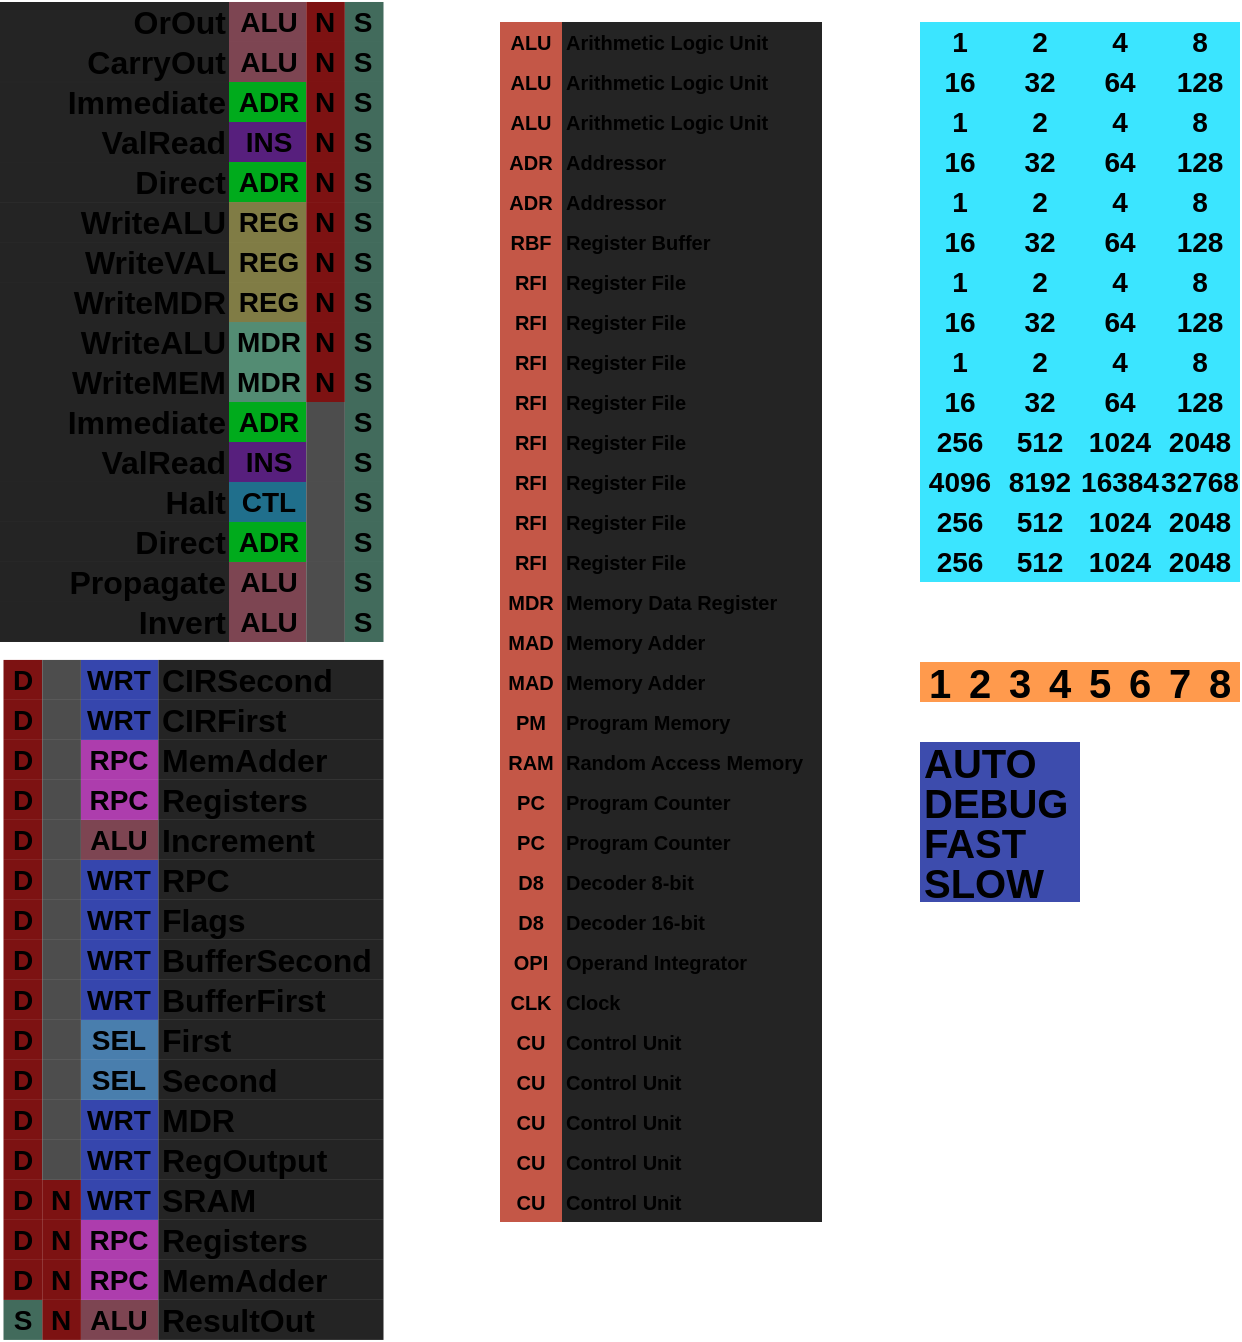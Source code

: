 <mxfile version="21.2.8" type="device">
  <diagram name="Page-1" id="cIfpYIsEWEqElGLKZrMP">
    <mxGraphModel dx="323" dy="733" grid="1" gridSize="10" guides="1" tooltips="1" connect="1" arrows="1" fold="1" page="1" pageScale="1" pageWidth="827" pageHeight="1169" background="#ffffff" math="0" shadow="0">
      <root>
        <mxCell id="0" />
        <mxCell id="1" parent="0" />
        <mxCell id="tiWv2YmoTtYMi_YgK9l2-161" value="Arithmetic Logic Unit" style="rounded=0;whiteSpace=wrap;html=1;strokeColor=none;fillColor=#242424;fontStyle=1;align=left;fontSize=10;" parent="1" vertex="1">
          <mxGeometry x="1181" y="40" width="130" height="20" as="geometry" />
        </mxCell>
        <mxCell id="7Zm0GNdPnsGpyLdCq4jj-1" value="" style="group" parent="1" vertex="1" connectable="0">
          <mxGeometry x="900" y="29.997" width="191.75" height="320" as="geometry" />
        </mxCell>
        <mxCell id="tiWv2YmoTtYMi_YgK9l2-1" value="ALU" style="rounded=0;whiteSpace=wrap;html=1;fontStyle=1;fontSize=14;fillColor=#7D4552;strokeColor=none;" parent="7Zm0GNdPnsGpyLdCq4jj-1" vertex="1">
          <mxGeometry x="114.5" y="299.998" width="38.625" height="20.002" as="geometry" />
        </mxCell>
        <mxCell id="tiWv2YmoTtYMi_YgK9l2-2" value="ALU" style="rounded=0;whiteSpace=wrap;html=1;fontStyle=1;fontSize=14;fillColor=#7D4552;strokeColor=none;" parent="7Zm0GNdPnsGpyLdCq4jj-1" vertex="1">
          <mxGeometry x="114.5" y="280.001" width="38.625" height="20.002" as="geometry" />
        </mxCell>
        <mxCell id="tiWv2YmoTtYMi_YgK9l2-8" value="CTL" style="rounded=0;whiteSpace=wrap;html=1;fontStyle=1;fontSize=14;fillColor=#206F8C;strokeColor=none;" parent="7Zm0GNdPnsGpyLdCq4jj-1" vertex="1">
          <mxGeometry x="114.5" y="239.996" width="38.625" height="20.002" as="geometry" />
        </mxCell>
        <mxCell id="tiWv2YmoTtYMi_YgK9l2-20" value="INS" style="rounded=0;whiteSpace=wrap;html=1;fontStyle=1;fontSize=14;fillColor=#571F7D;strokeColor=none;" parent="7Zm0GNdPnsGpyLdCq4jj-1" vertex="1">
          <mxGeometry x="114.5" y="219.999" width="38.625" height="20.002" as="geometry" />
        </mxCell>
        <mxCell id="tiWv2YmoTtYMi_YgK9l2-23" value="MDR" style="rounded=0;whiteSpace=wrap;html=1;fontStyle=1;fontSize=14;fillColor=#538C73;strokeColor=none;" parent="7Zm0GNdPnsGpyLdCq4jj-1" vertex="1">
          <mxGeometry x="114.5" y="180.005" width="38.625" height="20.002" as="geometry" />
        </mxCell>
        <mxCell id="tiWv2YmoTtYMi_YgK9l2-24" value="MDR" style="rounded=0;whiteSpace=wrap;html=1;fontStyle=1;fontSize=14;fillColor=#538C73;strokeColor=none;" parent="7Zm0GNdPnsGpyLdCq4jj-1" vertex="1">
          <mxGeometry x="114.5" y="160.008" width="38.625" height="20.002" as="geometry" />
        </mxCell>
        <mxCell id="tiWv2YmoTtYMi_YgK9l2-25" value="REG" style="rounded=0;whiteSpace=wrap;html=1;fontStyle=1;fontSize=14;fillColor=#807C45;strokeColor=none;" parent="7Zm0GNdPnsGpyLdCq4jj-1" vertex="1">
          <mxGeometry x="114.5" y="140.011" width="38.625" height="20.002" as="geometry" />
        </mxCell>
        <mxCell id="tiWv2YmoTtYMi_YgK9l2-26" value="REG" style="rounded=0;whiteSpace=wrap;html=1;fontStyle=1;fontSize=14;fillColor=#807C45;strokeColor=none;" parent="7Zm0GNdPnsGpyLdCq4jj-1" vertex="1">
          <mxGeometry x="114.5" y="120.014" width="38.625" height="20.002" as="geometry" />
        </mxCell>
        <mxCell id="tiWv2YmoTtYMi_YgK9l2-27" value="ADR" style="rounded=0;whiteSpace=wrap;html=1;fontStyle=1;fontSize=14;fillColor=#00AB1C;strokeColor=none;" parent="7Zm0GNdPnsGpyLdCq4jj-1" vertex="1">
          <mxGeometry x="114.5" y="200.002" width="38.625" height="20.002" as="geometry" />
        </mxCell>
        <mxCell id="tiWv2YmoTtYMi_YgK9l2-28" value="ADR" style="rounded=0;whiteSpace=wrap;html=1;fontStyle=1;fontSize=14;fillColor=#00AB1C;strokeColor=none;" parent="7Zm0GNdPnsGpyLdCq4jj-1" vertex="1">
          <mxGeometry x="114.5" y="259.993" width="38.625" height="20.002" as="geometry" />
        </mxCell>
        <mxCell id="tiWv2YmoTtYMi_YgK9l2-29" value="REG" style="rounded=0;whiteSpace=wrap;html=1;fontStyle=1;fontSize=14;fillColor=#807C45;strokeColor=none;" parent="7Zm0GNdPnsGpyLdCq4jj-1" vertex="1">
          <mxGeometry x="114.5" y="100.017" width="38.625" height="20.002" as="geometry" />
        </mxCell>
        <mxCell id="tiWv2YmoTtYMi_YgK9l2-30" value="ADR" style="rounded=0;whiteSpace=wrap;html=1;fontStyle=1;fontSize=14;fillColor=#00AB1C;strokeColor=none;" parent="7Zm0GNdPnsGpyLdCq4jj-1" vertex="1">
          <mxGeometry x="114.5" y="80.009" width="38.625" height="20.002" as="geometry" />
        </mxCell>
        <mxCell id="tiWv2YmoTtYMi_YgK9l2-31" value="INS" style="rounded=0;whiteSpace=wrap;html=1;fontStyle=1;fontSize=14;fillColor=#571F7D;strokeColor=none;" parent="7Zm0GNdPnsGpyLdCq4jj-1" vertex="1">
          <mxGeometry x="114.5" y="60.002" width="38.625" height="20.002" as="geometry" />
        </mxCell>
        <mxCell id="tiWv2YmoTtYMi_YgK9l2-32" value="ADR" style="rounded=0;whiteSpace=wrap;html=1;fontStyle=1;fontSize=14;fillColor=#00AB1C;strokeColor=none;" parent="7Zm0GNdPnsGpyLdCq4jj-1" vertex="1">
          <mxGeometry x="114.5" y="40.005" width="38.625" height="20.002" as="geometry" />
        </mxCell>
        <mxCell id="tiWv2YmoTtYMi_YgK9l2-35" value="ALU" style="rounded=0;whiteSpace=wrap;html=1;fontStyle=1;fontSize=14;fillColor=#7D4552;strokeColor=none;" parent="7Zm0GNdPnsGpyLdCq4jj-1" vertex="1">
          <mxGeometry x="114.5" y="19.997" width="38.625" height="20.002" as="geometry" />
        </mxCell>
        <mxCell id="tiWv2YmoTtYMi_YgK9l2-36" value="ALU" style="rounded=0;whiteSpace=wrap;html=1;fontStyle=1;fontSize=14;fillColor=#7D4552;strokeColor=none;" parent="7Zm0GNdPnsGpyLdCq4jj-1" vertex="1">
          <mxGeometry x="114.5" width="38.625" height="20.002" as="geometry" />
        </mxCell>
        <mxCell id="tiWv2YmoTtYMi_YgK9l2-44" value="N" style="rounded=0;whiteSpace=wrap;html=1;fontStyle=1;fontSize=14;fillColor=#7D1212;strokeColor=none;" parent="7Zm0GNdPnsGpyLdCq4jj-1" vertex="1">
          <mxGeometry x="153.125" y="180.005" width="19.312" height="20.002" as="geometry" />
        </mxCell>
        <mxCell id="tiWv2YmoTtYMi_YgK9l2-45" value="N" style="rounded=0;whiteSpace=wrap;html=1;fontStyle=1;fontSize=14;fillColor=#7D1212;strokeColor=none;" parent="7Zm0GNdPnsGpyLdCq4jj-1" vertex="1">
          <mxGeometry x="153.125" y="160.008" width="19.312" height="20.002" as="geometry" />
        </mxCell>
        <mxCell id="tiWv2YmoTtYMi_YgK9l2-46" value="N" style="rounded=0;whiteSpace=wrap;html=1;fontStyle=1;fontSize=14;fillColor=#7D1212;strokeColor=none;" parent="7Zm0GNdPnsGpyLdCq4jj-1" vertex="1">
          <mxGeometry x="153.125" y="140.011" width="19.312" height="20.002" as="geometry" />
        </mxCell>
        <mxCell id="tiWv2YmoTtYMi_YgK9l2-47" value="N" style="rounded=0;whiteSpace=wrap;html=1;fontStyle=1;fontSize=14;fillColor=#7D1212;strokeColor=none;" parent="7Zm0GNdPnsGpyLdCq4jj-1" vertex="1">
          <mxGeometry x="153.125" y="120.014" width="19.312" height="20.002" as="geometry" />
        </mxCell>
        <mxCell id="tiWv2YmoTtYMi_YgK9l2-48" value="N" style="rounded=0;whiteSpace=wrap;html=1;fontStyle=1;fontSize=14;fillColor=#7D1212;strokeColor=none;" parent="7Zm0GNdPnsGpyLdCq4jj-1" vertex="1">
          <mxGeometry x="153.125" y="100.017" width="19.312" height="20.002" as="geometry" />
        </mxCell>
        <mxCell id="tiWv2YmoTtYMi_YgK9l2-49" value="N" style="rounded=0;whiteSpace=wrap;html=1;fontStyle=1;fontSize=14;fillColor=#7D1212;strokeColor=none;" parent="7Zm0GNdPnsGpyLdCq4jj-1" vertex="1">
          <mxGeometry x="153.125" y="80.009" width="19.312" height="20.002" as="geometry" />
        </mxCell>
        <mxCell id="tiWv2YmoTtYMi_YgK9l2-50" value="N" style="rounded=0;whiteSpace=wrap;html=1;fontStyle=1;fontSize=14;fillColor=#7D1212;strokeColor=none;" parent="7Zm0GNdPnsGpyLdCq4jj-1" vertex="1">
          <mxGeometry x="153.125" y="60.002" width="19.312" height="20.002" as="geometry" />
        </mxCell>
        <mxCell id="tiWv2YmoTtYMi_YgK9l2-51" value="N" style="rounded=0;whiteSpace=wrap;html=1;fontStyle=1;fontSize=14;fillColor=#7D1212;strokeColor=none;" parent="7Zm0GNdPnsGpyLdCq4jj-1" vertex="1">
          <mxGeometry x="153.125" y="40.005" width="19.312" height="20.002" as="geometry" />
        </mxCell>
        <mxCell id="tiWv2YmoTtYMi_YgK9l2-52" value="N" style="rounded=0;whiteSpace=wrap;html=1;fontStyle=1;fontSize=14;fillColor=#7D1212;strokeColor=none;" parent="7Zm0GNdPnsGpyLdCq4jj-1" vertex="1">
          <mxGeometry x="153.125" y="19.997" width="19.312" height="20.002" as="geometry" />
        </mxCell>
        <mxCell id="tiWv2YmoTtYMi_YgK9l2-53" value="N" style="rounded=0;whiteSpace=wrap;html=1;fontStyle=1;fontSize=14;fillColor=#7D1212;strokeColor=none;" parent="7Zm0GNdPnsGpyLdCq4jj-1" vertex="1">
          <mxGeometry x="153.125" width="19.312" height="20.002" as="geometry" />
        </mxCell>
        <mxCell id="tiWv2YmoTtYMi_YgK9l2-54" value="" style="rounded=0;whiteSpace=wrap;html=1;fontStyle=1;fontSize=14;fillColor=#4D4D4D;strokeColor=none;" parent="7Zm0GNdPnsGpyLdCq4jj-1" vertex="1">
          <mxGeometry x="153.125" y="200.002" width="19.312" height="20.002" as="geometry" />
        </mxCell>
        <mxCell id="tiWv2YmoTtYMi_YgK9l2-55" value="" style="rounded=0;whiteSpace=wrap;html=1;fontStyle=1;fontSize=14;fillColor=#4D4D4D;strokeColor=none;" parent="7Zm0GNdPnsGpyLdCq4jj-1" vertex="1">
          <mxGeometry x="153.125" y="219.999" width="19.312" height="20.002" as="geometry" />
        </mxCell>
        <mxCell id="tiWv2YmoTtYMi_YgK9l2-56" value="" style="rounded=0;whiteSpace=wrap;html=1;fontStyle=1;fontSize=14;fillColor=#4D4D4D;strokeColor=none;" parent="7Zm0GNdPnsGpyLdCq4jj-1" vertex="1">
          <mxGeometry x="153.125" y="239.996" width="19.312" height="20.002" as="geometry" />
        </mxCell>
        <mxCell id="tiWv2YmoTtYMi_YgK9l2-60" value="" style="rounded=0;whiteSpace=wrap;html=1;fontStyle=1;fontSize=14;fillColor=#4D4D4D;strokeColor=none;" parent="7Zm0GNdPnsGpyLdCq4jj-1" vertex="1">
          <mxGeometry x="153.125" y="259.993" width="19.312" height="20.002" as="geometry" />
        </mxCell>
        <mxCell id="tiWv2YmoTtYMi_YgK9l2-61" value="" style="rounded=0;whiteSpace=wrap;html=1;fontStyle=1;fontSize=14;fillColor=#4D4D4D;strokeColor=none;" parent="7Zm0GNdPnsGpyLdCq4jj-1" vertex="1">
          <mxGeometry x="153.125" y="280.001" width="19.312" height="20.002" as="geometry" />
        </mxCell>
        <mxCell id="tiWv2YmoTtYMi_YgK9l2-62" value="" style="rounded=0;whiteSpace=wrap;html=1;fontStyle=1;fontSize=14;fillColor=#4D4D4D;strokeColor=none;" parent="7Zm0GNdPnsGpyLdCq4jj-1" vertex="1">
          <mxGeometry x="153.125" y="299.998" width="19.312" height="20.002" as="geometry" />
        </mxCell>
        <mxCell id="tiWv2YmoTtYMi_YgK9l2-65" value="S" style="rounded=0;whiteSpace=wrap;html=1;fontStyle=1;fontSize=14;fillColor=#426B5C;strokeColor=none;" parent="7Zm0GNdPnsGpyLdCq4jj-1" vertex="1">
          <mxGeometry x="172.438" y="299.998" width="19.312" height="20.002" as="geometry" />
        </mxCell>
        <mxCell id="tiWv2YmoTtYMi_YgK9l2-66" value="S" style="rounded=0;whiteSpace=wrap;html=1;fontStyle=1;fontSize=14;fillColor=#426B5C;strokeColor=none;" parent="7Zm0GNdPnsGpyLdCq4jj-1" vertex="1">
          <mxGeometry x="172.438" y="280.001" width="19.312" height="20.002" as="geometry" />
        </mxCell>
        <mxCell id="tiWv2YmoTtYMi_YgK9l2-67" value="S" style="rounded=0;whiteSpace=wrap;html=1;fontStyle=1;fontSize=14;fillColor=#426B5C;strokeColor=none;" parent="7Zm0GNdPnsGpyLdCq4jj-1" vertex="1">
          <mxGeometry x="172.438" y="259.993" width="19.312" height="20.002" as="geometry" />
        </mxCell>
        <mxCell id="tiWv2YmoTtYMi_YgK9l2-68" value="S" style="rounded=0;whiteSpace=wrap;html=1;fontStyle=1;fontSize=14;fillColor=#426B5C;strokeColor=none;" parent="7Zm0GNdPnsGpyLdCq4jj-1" vertex="1">
          <mxGeometry x="172.438" y="239.996" width="19.312" height="20.002" as="geometry" />
        </mxCell>
        <mxCell id="tiWv2YmoTtYMi_YgK9l2-69" value="S" style="rounded=0;whiteSpace=wrap;html=1;fontStyle=1;fontSize=14;fillColor=#426B5C;strokeColor=none;" parent="7Zm0GNdPnsGpyLdCq4jj-1" vertex="1">
          <mxGeometry x="172.438" y="219.999" width="19.312" height="20.002" as="geometry" />
        </mxCell>
        <mxCell id="tiWv2YmoTtYMi_YgK9l2-70" value="S" style="rounded=0;whiteSpace=wrap;html=1;fontStyle=1;fontSize=14;fillColor=#426B5C;strokeColor=none;" parent="7Zm0GNdPnsGpyLdCq4jj-1" vertex="1">
          <mxGeometry x="172.438" y="200.002" width="19.312" height="20.002" as="geometry" />
        </mxCell>
        <mxCell id="tiWv2YmoTtYMi_YgK9l2-71" value="S" style="rounded=0;whiteSpace=wrap;html=1;fontStyle=1;fontSize=14;fillColor=#426B5C;strokeColor=none;" parent="7Zm0GNdPnsGpyLdCq4jj-1" vertex="1">
          <mxGeometry x="172.438" y="180.005" width="19.312" height="20.002" as="geometry" />
        </mxCell>
        <mxCell id="tiWv2YmoTtYMi_YgK9l2-72" value="S" style="rounded=0;whiteSpace=wrap;html=1;fontStyle=1;fontSize=14;fillColor=#426B5C;strokeColor=none;" parent="7Zm0GNdPnsGpyLdCq4jj-1" vertex="1">
          <mxGeometry x="172.438" y="160.008" width="19.312" height="20.002" as="geometry" />
        </mxCell>
        <mxCell id="tiWv2YmoTtYMi_YgK9l2-73" value="S" style="rounded=0;whiteSpace=wrap;html=1;fontStyle=1;fontSize=14;fillColor=#426B5C;strokeColor=none;" parent="7Zm0GNdPnsGpyLdCq4jj-1" vertex="1">
          <mxGeometry x="172.438" y="140.011" width="19.312" height="20.002" as="geometry" />
        </mxCell>
        <mxCell id="tiWv2YmoTtYMi_YgK9l2-74" value="S" style="rounded=0;whiteSpace=wrap;html=1;fontStyle=1;fontSize=14;fillColor=#426B5C;strokeColor=none;" parent="7Zm0GNdPnsGpyLdCq4jj-1" vertex="1">
          <mxGeometry x="172.438" y="120.014" width="19.312" height="20.002" as="geometry" />
        </mxCell>
        <mxCell id="tiWv2YmoTtYMi_YgK9l2-75" value="S" style="rounded=0;whiteSpace=wrap;html=1;fontStyle=1;fontSize=14;fillColor=#426B5C;strokeColor=none;" parent="7Zm0GNdPnsGpyLdCq4jj-1" vertex="1">
          <mxGeometry x="172.438" y="100.017" width="19.312" height="20.002" as="geometry" />
        </mxCell>
        <mxCell id="tiWv2YmoTtYMi_YgK9l2-76" value="S" style="rounded=0;whiteSpace=wrap;html=1;fontStyle=1;fontSize=14;fillColor=#426B5C;strokeColor=none;" parent="7Zm0GNdPnsGpyLdCq4jj-1" vertex="1">
          <mxGeometry x="172.438" y="80.009" width="19.312" height="20.002" as="geometry" />
        </mxCell>
        <mxCell id="tiWv2YmoTtYMi_YgK9l2-77" value="S" style="rounded=0;whiteSpace=wrap;html=1;fontStyle=1;fontSize=14;fillColor=#426B5C;strokeColor=none;" parent="7Zm0GNdPnsGpyLdCq4jj-1" vertex="1">
          <mxGeometry x="172.438" y="60.002" width="19.312" height="20.002" as="geometry" />
        </mxCell>
        <mxCell id="tiWv2YmoTtYMi_YgK9l2-78" value="S" style="rounded=0;whiteSpace=wrap;html=1;fontStyle=1;fontSize=14;fillColor=#426B5C;strokeColor=none;" parent="7Zm0GNdPnsGpyLdCq4jj-1" vertex="1">
          <mxGeometry x="172.438" y="40.005" width="19.312" height="20.002" as="geometry" />
        </mxCell>
        <mxCell id="tiWv2YmoTtYMi_YgK9l2-79" value="S" style="rounded=0;whiteSpace=wrap;html=1;fontStyle=1;fontSize=14;fillColor=#426B5C;strokeColor=none;" parent="7Zm0GNdPnsGpyLdCq4jj-1" vertex="1">
          <mxGeometry x="172.438" y="19.997" width="19.312" height="20.002" as="geometry" />
        </mxCell>
        <mxCell id="tiWv2YmoTtYMi_YgK9l2-80" value="S" style="rounded=0;whiteSpace=wrap;html=1;fontStyle=1;fontSize=14;fillColor=#426B5C;strokeColor=none;" parent="7Zm0GNdPnsGpyLdCq4jj-1" vertex="1">
          <mxGeometry x="172.438" width="19.312" height="20.002" as="geometry" />
        </mxCell>
        <mxCell id="djlaf332tIQgtVbpKe8j-1" value="Invert" style="rounded=0;whiteSpace=wrap;html=1;strokeColor=none;fillColor=#242424;fontStyle=1;align=right;fontSize=16;" parent="7Zm0GNdPnsGpyLdCq4jj-1" vertex="1">
          <mxGeometry y="299.995" width="114.5" height="20.002" as="geometry" />
        </mxCell>
        <mxCell id="djlaf332tIQgtVbpKe8j-2" value="Propagate" style="rounded=0;whiteSpace=wrap;html=1;strokeColor=none;fillColor=#242424;fontStyle=1;align=right;fontSize=16;" parent="7Zm0GNdPnsGpyLdCq4jj-1" vertex="1">
          <mxGeometry y="279.999" width="114.5" height="20.002" as="geometry" />
        </mxCell>
        <mxCell id="djlaf332tIQgtVbpKe8j-3" value="Direct" style="rounded=0;whiteSpace=wrap;html=1;strokeColor=none;fillColor=#242424;fontStyle=1;align=right;fontSize=16;" parent="7Zm0GNdPnsGpyLdCq4jj-1" vertex="1">
          <mxGeometry y="259.992" width="114.5" height="20.002" as="geometry" />
        </mxCell>
        <mxCell id="djlaf332tIQgtVbpKe8j-4" value="Halt" style="rounded=0;whiteSpace=wrap;html=1;strokeColor=none;fillColor=#242424;fontStyle=1;align=right;fontSize=16;" parent="7Zm0GNdPnsGpyLdCq4jj-1" vertex="1">
          <mxGeometry y="239.995" width="114.5" height="20.002" as="geometry" />
        </mxCell>
        <mxCell id="tiWv2YmoTtYMi_YgK9l2-10" value="ValRead" style="rounded=0;whiteSpace=wrap;html=1;strokeColor=none;fillColor=#242424;fontStyle=1;align=right;fontSize=16;" parent="7Zm0GNdPnsGpyLdCq4jj-1" vertex="1">
          <mxGeometry y="219.998" width="114.5" height="20.002" as="geometry" />
        </mxCell>
        <mxCell id="tiWv2YmoTtYMi_YgK9l2-11" value="Immediate" style="rounded=0;whiteSpace=wrap;html=1;strokeColor=none;fillColor=#242424;fontStyle=1;align=right;fontSize=16;" parent="7Zm0GNdPnsGpyLdCq4jj-1" vertex="1">
          <mxGeometry y="200.001" width="114.5" height="20.002" as="geometry" />
        </mxCell>
        <mxCell id="tiWv2YmoTtYMi_YgK9l2-12" value="WriteMEM" style="rounded=0;whiteSpace=wrap;html=1;strokeColor=none;fillColor=#242424;fontStyle=1;align=right;fontSize=16;" parent="7Zm0GNdPnsGpyLdCq4jj-1" vertex="1">
          <mxGeometry y="180.005" width="114.5" height="20.002" as="geometry" />
        </mxCell>
        <mxCell id="tiWv2YmoTtYMi_YgK9l2-13" value="WriteALU" style="rounded=0;whiteSpace=wrap;html=1;strokeColor=none;fillColor=#242424;fontStyle=1;align=right;fontSize=16;" parent="7Zm0GNdPnsGpyLdCq4jj-1" vertex="1">
          <mxGeometry y="160.008" width="114.5" height="20.002" as="geometry" />
        </mxCell>
        <mxCell id="tiWv2YmoTtYMi_YgK9l2-14" value="WriteMDR" style="rounded=0;whiteSpace=wrap;html=1;strokeColor=none;fillColor=#242424;fontStyle=1;align=right;fontSize=16;" parent="7Zm0GNdPnsGpyLdCq4jj-1" vertex="1">
          <mxGeometry y="140.011" width="114.5" height="20.002" as="geometry" />
        </mxCell>
        <mxCell id="tiWv2YmoTtYMi_YgK9l2-15" value="WriteVAL" style="rounded=0;whiteSpace=wrap;html=1;strokeColor=none;fillColor=#242424;fontStyle=1;align=right;fontSize=16;" parent="7Zm0GNdPnsGpyLdCq4jj-1" vertex="1">
          <mxGeometry y="120.014" width="114.5" height="20.002" as="geometry" />
        </mxCell>
        <mxCell id="tiWv2YmoTtYMi_YgK9l2-16" value="WriteALU" style="rounded=0;whiteSpace=wrap;html=1;strokeColor=none;fillColor=#242424;fontStyle=1;align=right;fontSize=16;" parent="7Zm0GNdPnsGpyLdCq4jj-1" vertex="1">
          <mxGeometry y="100.017" width="114.5" height="20.002" as="geometry" />
        </mxCell>
        <mxCell id="tiWv2YmoTtYMi_YgK9l2-17" value="Direct" style="rounded=0;whiteSpace=wrap;html=1;strokeColor=none;fillColor=#242424;fontStyle=1;align=right;fontSize=16;" parent="7Zm0GNdPnsGpyLdCq4jj-1" vertex="1">
          <mxGeometry y="80.01" width="114.5" height="20.002" as="geometry" />
        </mxCell>
        <mxCell id="tiWv2YmoTtYMi_YgK9l2-18" value="ValRead" style="rounded=0;whiteSpace=wrap;html=1;strokeColor=none;fillColor=#242424;fontStyle=1;align=right;fontSize=16;" parent="7Zm0GNdPnsGpyLdCq4jj-1" vertex="1">
          <mxGeometry y="60.003" width="114.5" height="20.002" as="geometry" />
        </mxCell>
        <mxCell id="tiWv2YmoTtYMi_YgK9l2-19" value="Immediate" style="rounded=0;whiteSpace=wrap;html=1;strokeColor=none;fillColor=#242424;fontStyle=1;align=right;fontSize=16;" parent="7Zm0GNdPnsGpyLdCq4jj-1" vertex="1">
          <mxGeometry y="40.006" width="114.5" height="20.002" as="geometry" />
        </mxCell>
        <mxCell id="tiWv2YmoTtYMi_YgK9l2-33" value="CarryOut" style="rounded=0;whiteSpace=wrap;html=1;strokeColor=none;fillColor=#242424;fontStyle=1;align=right;fontSize=16;" parent="7Zm0GNdPnsGpyLdCq4jj-1" vertex="1">
          <mxGeometry y="19.999" width="114.5" height="20.002" as="geometry" />
        </mxCell>
        <mxCell id="tiWv2YmoTtYMi_YgK9l2-34" value="OrOut" style="rounded=0;whiteSpace=wrap;html=1;strokeColor=none;fillColor=#242424;fontStyle=1;align=right;fontSize=16;" parent="7Zm0GNdPnsGpyLdCq4jj-1" vertex="1">
          <mxGeometry y="0.003" width="114.5" height="20.002" as="geometry" />
        </mxCell>
        <mxCell id="7Zm0GNdPnsGpyLdCq4jj-2" value="" style="group" parent="1" vertex="1" connectable="0">
          <mxGeometry x="901.75" y="358.96" width="190" height="340" as="geometry" />
        </mxCell>
        <mxCell id="tiWv2YmoTtYMi_YgK9l2-38" value="ALU" style="rounded=0;whiteSpace=wrap;html=1;fontStyle=1;fontSize=14;fillColor=#7D4552;strokeColor=none;" parent="7Zm0GNdPnsGpyLdCq4jj-2" vertex="1">
          <mxGeometry x="38.707" y="320.0" width="38.707" height="20.0" as="geometry" />
        </mxCell>
        <mxCell id="tiWv2YmoTtYMi_YgK9l2-41" value="RPC" style="rounded=0;whiteSpace=wrap;html=1;fontStyle=1;fontSize=14;fillColor=#AD3DAD;strokeColor=none;" parent="7Zm0GNdPnsGpyLdCq4jj-2" vertex="1">
          <mxGeometry x="38.707" y="300.0" width="38.707" height="20.0" as="geometry" />
        </mxCell>
        <mxCell id="tiWv2YmoTtYMi_YgK9l2-63" value="N" style="rounded=0;whiteSpace=wrap;html=1;fontStyle=1;fontSize=14;fillColor=#7D1212;strokeColor=none;" parent="7Zm0GNdPnsGpyLdCq4jj-2" vertex="1">
          <mxGeometry x="19.353" y="320.0" width="19.353" height="20.0" as="geometry" />
        </mxCell>
        <mxCell id="tiWv2YmoTtYMi_YgK9l2-64" value="N" style="rounded=0;whiteSpace=wrap;html=1;fontStyle=1;fontSize=14;fillColor=#7D1212;strokeColor=none;" parent="7Zm0GNdPnsGpyLdCq4jj-2" vertex="1">
          <mxGeometry x="19.353" y="300.0" width="19.353" height="20.0" as="geometry" />
        </mxCell>
        <mxCell id="tiWv2YmoTtYMi_YgK9l2-81" value="S" style="rounded=0;whiteSpace=wrap;html=1;fontStyle=1;fontSize=14;fillColor=#426B5C;strokeColor=none;" parent="7Zm0GNdPnsGpyLdCq4jj-2" vertex="1">
          <mxGeometry y="320.0" width="19.353" height="20.0" as="geometry" />
        </mxCell>
        <mxCell id="tiWv2YmoTtYMi_YgK9l2-83" value="D" style="rounded=0;whiteSpace=wrap;html=1;fontStyle=1;fontSize=14;fillColor=#7D1212;strokeColor=none;" parent="7Zm0GNdPnsGpyLdCq4jj-2" vertex="1">
          <mxGeometry y="300.0" width="19.353" height="20.0" as="geometry" />
        </mxCell>
        <mxCell id="tiWv2YmoTtYMi_YgK9l2-85" value="RPC" style="rounded=0;whiteSpace=wrap;html=1;fontStyle=1;fontSize=14;fillColor=#AD3DAD;strokeColor=none;" parent="7Zm0GNdPnsGpyLdCq4jj-2" vertex="1">
          <mxGeometry x="38.707" y="280.0" width="38.707" height="20.0" as="geometry" />
        </mxCell>
        <mxCell id="tiWv2YmoTtYMi_YgK9l2-86" value="N" style="rounded=0;whiteSpace=wrap;html=1;fontStyle=1;fontSize=14;fillColor=#7D1212;strokeColor=none;" parent="7Zm0GNdPnsGpyLdCq4jj-2" vertex="1">
          <mxGeometry x="19.353" y="280.0" width="19.353" height="20.0" as="geometry" />
        </mxCell>
        <mxCell id="tiWv2YmoTtYMi_YgK9l2-87" value="D" style="rounded=0;whiteSpace=wrap;html=1;fontStyle=1;fontSize=14;fillColor=#7D1212;strokeColor=none;" parent="7Zm0GNdPnsGpyLdCq4jj-2" vertex="1">
          <mxGeometry y="280.0" width="19.353" height="20.0" as="geometry" />
        </mxCell>
        <mxCell id="tiWv2YmoTtYMi_YgK9l2-89" value="WRT" style="rounded=0;whiteSpace=wrap;html=1;fontStyle=1;fontSize=14;fillColor=#3646AD;strokeColor=none;" parent="7Zm0GNdPnsGpyLdCq4jj-2" vertex="1">
          <mxGeometry x="38.707" y="260" width="38.707" height="20.0" as="geometry" />
        </mxCell>
        <mxCell id="tiWv2YmoTtYMi_YgK9l2-90" value="N" style="rounded=0;whiteSpace=wrap;html=1;fontStyle=1;fontSize=14;fillColor=#7D1212;strokeColor=none;" parent="7Zm0GNdPnsGpyLdCq4jj-2" vertex="1">
          <mxGeometry x="19.353" y="260" width="19.353" height="20.0" as="geometry" />
        </mxCell>
        <mxCell id="tiWv2YmoTtYMi_YgK9l2-91" value="D" style="rounded=0;whiteSpace=wrap;html=1;fontStyle=1;fontSize=14;fillColor=#7D1212;strokeColor=none;" parent="7Zm0GNdPnsGpyLdCq4jj-2" vertex="1">
          <mxGeometry y="260" width="19.353" height="20.0" as="geometry" />
        </mxCell>
        <mxCell id="tiWv2YmoTtYMi_YgK9l2-93" value="WRT" style="rounded=0;whiteSpace=wrap;html=1;fontStyle=1;fontSize=14;fillColor=#3646AD;strokeColor=none;" parent="7Zm0GNdPnsGpyLdCq4jj-2" vertex="1">
          <mxGeometry x="38.707" y="240.0" width="38.707" height="20.0" as="geometry" />
        </mxCell>
        <mxCell id="tiWv2YmoTtYMi_YgK9l2-95" value="D" style="rounded=0;whiteSpace=wrap;html=1;fontStyle=1;fontSize=14;fillColor=#7D1212;strokeColor=none;" parent="7Zm0GNdPnsGpyLdCq4jj-2" vertex="1">
          <mxGeometry y="240.0" width="19.353" height="20.0" as="geometry" />
        </mxCell>
        <mxCell id="tiWv2YmoTtYMi_YgK9l2-96" value="" style="rounded=0;whiteSpace=wrap;html=1;fontStyle=1;fontSize=14;fillColor=#4D4D4D;strokeColor=none;" parent="7Zm0GNdPnsGpyLdCq4jj-2" vertex="1">
          <mxGeometry x="19.353" y="240.0" width="19.353" height="20.0" as="geometry" />
        </mxCell>
        <mxCell id="tiWv2YmoTtYMi_YgK9l2-102" value="WRT" style="rounded=0;whiteSpace=wrap;html=1;fontStyle=1;fontSize=14;fillColor=#3646AD;strokeColor=none;" parent="7Zm0GNdPnsGpyLdCq4jj-2" vertex="1">
          <mxGeometry x="38.707" y="220.0" width="38.707" height="20.0" as="geometry" />
        </mxCell>
        <mxCell id="tiWv2YmoTtYMi_YgK9l2-103" value="D" style="rounded=0;whiteSpace=wrap;html=1;fontStyle=1;fontSize=14;fillColor=#7D1212;strokeColor=none;" parent="7Zm0GNdPnsGpyLdCq4jj-2" vertex="1">
          <mxGeometry y="220.0" width="19.353" height="20.0" as="geometry" />
        </mxCell>
        <mxCell id="tiWv2YmoTtYMi_YgK9l2-104" value="" style="rounded=0;whiteSpace=wrap;html=1;fontStyle=1;fontSize=14;fillColor=#4D4D4D;strokeColor=none;" parent="7Zm0GNdPnsGpyLdCq4jj-2" vertex="1">
          <mxGeometry x="19.353" y="220.0" width="19.353" height="20.0" as="geometry" />
        </mxCell>
        <mxCell id="tiWv2YmoTtYMi_YgK9l2-106" value="SEL" style="rounded=0;whiteSpace=wrap;html=1;fontStyle=1;fontSize=14;fillColor=#497EAD;strokeColor=none;gradientColor=none;" parent="7Zm0GNdPnsGpyLdCq4jj-2" vertex="1">
          <mxGeometry x="38.707" y="200.0" width="38.707" height="20.0" as="geometry" />
        </mxCell>
        <mxCell id="tiWv2YmoTtYMi_YgK9l2-107" value="D" style="rounded=0;whiteSpace=wrap;html=1;fontStyle=1;fontSize=14;fillColor=#7D1212;strokeColor=none;" parent="7Zm0GNdPnsGpyLdCq4jj-2" vertex="1">
          <mxGeometry y="200.0" width="19.353" height="20.0" as="geometry" />
        </mxCell>
        <mxCell id="tiWv2YmoTtYMi_YgK9l2-108" value="" style="rounded=0;whiteSpace=wrap;html=1;fontStyle=1;fontSize=14;fillColor=#4D4D4D;strokeColor=none;" parent="7Zm0GNdPnsGpyLdCq4jj-2" vertex="1">
          <mxGeometry x="19.353" y="200.0" width="19.353" height="20.0" as="geometry" />
        </mxCell>
        <mxCell id="tiWv2YmoTtYMi_YgK9l2-110" value="SEL" style="rounded=0;whiteSpace=wrap;html=1;fontStyle=1;fontSize=14;fillColor=#497EAD;strokeColor=none;gradientColor=none;" parent="7Zm0GNdPnsGpyLdCq4jj-2" vertex="1">
          <mxGeometry x="38.707" y="180.0" width="38.707" height="20.0" as="geometry" />
        </mxCell>
        <mxCell id="tiWv2YmoTtYMi_YgK9l2-111" value="D" style="rounded=0;whiteSpace=wrap;html=1;fontStyle=1;fontSize=14;fillColor=#7D1212;strokeColor=none;" parent="7Zm0GNdPnsGpyLdCq4jj-2" vertex="1">
          <mxGeometry y="180.0" width="19.353" height="20.0" as="geometry" />
        </mxCell>
        <mxCell id="tiWv2YmoTtYMi_YgK9l2-112" value="" style="rounded=0;whiteSpace=wrap;html=1;fontStyle=1;fontSize=14;fillColor=#4D4D4D;strokeColor=none;" parent="7Zm0GNdPnsGpyLdCq4jj-2" vertex="1">
          <mxGeometry x="19.353" y="180.0" width="19.353" height="20.0" as="geometry" />
        </mxCell>
        <mxCell id="tiWv2YmoTtYMi_YgK9l2-114" value="WRT" style="rounded=0;whiteSpace=wrap;html=1;fontStyle=1;fontSize=14;fillColor=#3646AD;strokeColor=none;" parent="7Zm0GNdPnsGpyLdCq4jj-2" vertex="1">
          <mxGeometry x="38.707" y="160.0" width="38.707" height="20.0" as="geometry" />
        </mxCell>
        <mxCell id="tiWv2YmoTtYMi_YgK9l2-115" value="D" style="rounded=0;whiteSpace=wrap;html=1;fontStyle=1;fontSize=14;fillColor=#7D1212;strokeColor=none;" parent="7Zm0GNdPnsGpyLdCq4jj-2" vertex="1">
          <mxGeometry y="160.0" width="19.353" height="20.0" as="geometry" />
        </mxCell>
        <mxCell id="tiWv2YmoTtYMi_YgK9l2-116" value="" style="rounded=0;whiteSpace=wrap;html=1;fontStyle=1;fontSize=14;fillColor=#4D4D4D;strokeColor=none;" parent="7Zm0GNdPnsGpyLdCq4jj-2" vertex="1">
          <mxGeometry x="19.353" y="160.0" width="19.353" height="20.0" as="geometry" />
        </mxCell>
        <mxCell id="tiWv2YmoTtYMi_YgK9l2-118" value="WRT" style="rounded=0;whiteSpace=wrap;html=1;fontStyle=1;fontSize=14;fillColor=#3646AD;strokeColor=none;" parent="7Zm0GNdPnsGpyLdCq4jj-2" vertex="1">
          <mxGeometry x="38.707" y="140" width="38.707" height="20.0" as="geometry" />
        </mxCell>
        <mxCell id="tiWv2YmoTtYMi_YgK9l2-119" value="D" style="rounded=0;whiteSpace=wrap;html=1;fontStyle=1;fontSize=14;fillColor=#7D1212;strokeColor=none;" parent="7Zm0GNdPnsGpyLdCq4jj-2" vertex="1">
          <mxGeometry y="140" width="19.353" height="20.0" as="geometry" />
        </mxCell>
        <mxCell id="tiWv2YmoTtYMi_YgK9l2-120" value="" style="rounded=0;whiteSpace=wrap;html=1;fontStyle=1;fontSize=14;fillColor=#4D4D4D;strokeColor=none;" parent="7Zm0GNdPnsGpyLdCq4jj-2" vertex="1">
          <mxGeometry x="19.353" y="140" width="19.353" height="20.0" as="geometry" />
        </mxCell>
        <mxCell id="tiWv2YmoTtYMi_YgK9l2-122" value="WRT" style="rounded=0;whiteSpace=wrap;html=1;fontStyle=1;fontSize=14;fillColor=#3646AD;strokeColor=none;" parent="7Zm0GNdPnsGpyLdCq4jj-2" vertex="1">
          <mxGeometry x="38.707" y="120.0" width="38.707" height="20.0" as="geometry" />
        </mxCell>
        <mxCell id="tiWv2YmoTtYMi_YgK9l2-123" value="D" style="rounded=0;whiteSpace=wrap;html=1;fontStyle=1;fontSize=14;fillColor=#7D1212;strokeColor=none;" parent="7Zm0GNdPnsGpyLdCq4jj-2" vertex="1">
          <mxGeometry y="120.0" width="19.353" height="20.0" as="geometry" />
        </mxCell>
        <mxCell id="tiWv2YmoTtYMi_YgK9l2-124" value="" style="rounded=0;whiteSpace=wrap;html=1;fontStyle=1;fontSize=14;fillColor=#4D4D4D;strokeColor=none;" parent="7Zm0GNdPnsGpyLdCq4jj-2" vertex="1">
          <mxGeometry x="19.353" y="120.0" width="19.353" height="20.0" as="geometry" />
        </mxCell>
        <mxCell id="tiWv2YmoTtYMi_YgK9l2-126" value="WRT" style="rounded=0;whiteSpace=wrap;html=1;fontStyle=1;fontSize=14;fillColor=#3646AD;strokeColor=none;" parent="7Zm0GNdPnsGpyLdCq4jj-2" vertex="1">
          <mxGeometry x="38.707" y="100.0" width="38.707" height="20.0" as="geometry" />
        </mxCell>
        <mxCell id="tiWv2YmoTtYMi_YgK9l2-127" value="D" style="rounded=0;whiteSpace=wrap;html=1;fontStyle=1;fontSize=14;fillColor=#7D1212;strokeColor=none;" parent="7Zm0GNdPnsGpyLdCq4jj-2" vertex="1">
          <mxGeometry y="100.0" width="19.353" height="20.0" as="geometry" />
        </mxCell>
        <mxCell id="tiWv2YmoTtYMi_YgK9l2-128" value="" style="rounded=0;whiteSpace=wrap;html=1;fontStyle=1;fontSize=14;fillColor=#4D4D4D;strokeColor=none;" parent="7Zm0GNdPnsGpyLdCq4jj-2" vertex="1">
          <mxGeometry x="19.353" y="100.0" width="19.353" height="20.0" as="geometry" />
        </mxCell>
        <mxCell id="tiWv2YmoTtYMi_YgK9l2-129" value="ALU" style="rounded=0;whiteSpace=wrap;html=1;fontStyle=1;fontSize=14;fillColor=#7D4552;strokeColor=none;" parent="7Zm0GNdPnsGpyLdCq4jj-2" vertex="1">
          <mxGeometry x="38.707" y="80.0" width="38.707" height="20.0" as="geometry" />
        </mxCell>
        <mxCell id="tiWv2YmoTtYMi_YgK9l2-133" value="D" style="rounded=0;whiteSpace=wrap;html=1;fontStyle=1;fontSize=14;fillColor=#7D1212;strokeColor=none;" parent="7Zm0GNdPnsGpyLdCq4jj-2" vertex="1">
          <mxGeometry y="80.0" width="19.353" height="20.0" as="geometry" />
        </mxCell>
        <mxCell id="tiWv2YmoTtYMi_YgK9l2-134" value="" style="rounded=0;whiteSpace=wrap;html=1;fontStyle=1;fontSize=14;fillColor=#4D4D4D;strokeColor=none;" parent="7Zm0GNdPnsGpyLdCq4jj-2" vertex="1">
          <mxGeometry x="19.353" y="80.0" width="19.353" height="20.0" as="geometry" />
        </mxCell>
        <mxCell id="tiWv2YmoTtYMi_YgK9l2-136" value="RPC" style="rounded=0;whiteSpace=wrap;html=1;fontStyle=1;fontSize=14;fillColor=#AD3DAD;strokeColor=none;" parent="7Zm0GNdPnsGpyLdCq4jj-2" vertex="1">
          <mxGeometry x="38.707" y="60.0" width="38.707" height="20.0" as="geometry" />
        </mxCell>
        <mxCell id="tiWv2YmoTtYMi_YgK9l2-138" value="D" style="rounded=0;whiteSpace=wrap;html=1;fontStyle=1;fontSize=14;fillColor=#7D1212;strokeColor=none;" parent="7Zm0GNdPnsGpyLdCq4jj-2" vertex="1">
          <mxGeometry y="60.0" width="19.353" height="20.0" as="geometry" />
        </mxCell>
        <mxCell id="tiWv2YmoTtYMi_YgK9l2-139" value="" style="rounded=0;whiteSpace=wrap;html=1;fontStyle=1;fontSize=14;fillColor=#4D4D4D;strokeColor=none;" parent="7Zm0GNdPnsGpyLdCq4jj-2" vertex="1">
          <mxGeometry x="19.353" y="60.0" width="19.353" height="20.0" as="geometry" />
        </mxCell>
        <mxCell id="tiWv2YmoTtYMi_YgK9l2-141" value="RPC" style="rounded=0;whiteSpace=wrap;html=1;fontStyle=1;fontSize=14;fillColor=#AD3DAD;strokeColor=none;" parent="7Zm0GNdPnsGpyLdCq4jj-2" vertex="1">
          <mxGeometry x="38.707" y="40" width="38.707" height="20.0" as="geometry" />
        </mxCell>
        <mxCell id="tiWv2YmoTtYMi_YgK9l2-142" value="D" style="rounded=0;whiteSpace=wrap;html=1;fontStyle=1;fontSize=14;fillColor=#7D1212;strokeColor=none;" parent="7Zm0GNdPnsGpyLdCq4jj-2" vertex="1">
          <mxGeometry y="40" width="19.353" height="20.0" as="geometry" />
        </mxCell>
        <mxCell id="tiWv2YmoTtYMi_YgK9l2-143" value="" style="rounded=0;whiteSpace=wrap;html=1;fontStyle=1;fontSize=14;fillColor=#4D4D4D;strokeColor=none;" parent="7Zm0GNdPnsGpyLdCq4jj-2" vertex="1">
          <mxGeometry x="19.353" y="40" width="19.353" height="20.0" as="geometry" />
        </mxCell>
        <mxCell id="tiWv2YmoTtYMi_YgK9l2-145" value="WRT" style="rounded=0;whiteSpace=wrap;html=1;fontStyle=1;fontSize=14;fillColor=#3646AD;strokeColor=none;" parent="7Zm0GNdPnsGpyLdCq4jj-2" vertex="1">
          <mxGeometry x="38.707" y="20.0" width="38.707" height="20.0" as="geometry" />
        </mxCell>
        <mxCell id="tiWv2YmoTtYMi_YgK9l2-146" value="D" style="rounded=0;whiteSpace=wrap;html=1;fontStyle=1;fontSize=14;fillColor=#7D1212;strokeColor=none;" parent="7Zm0GNdPnsGpyLdCq4jj-2" vertex="1">
          <mxGeometry y="20.0" width="19.353" height="20.0" as="geometry" />
        </mxCell>
        <mxCell id="tiWv2YmoTtYMi_YgK9l2-147" value="" style="rounded=0;whiteSpace=wrap;html=1;fontStyle=1;fontSize=14;fillColor=#4D4D4D;strokeColor=none;" parent="7Zm0GNdPnsGpyLdCq4jj-2" vertex="1">
          <mxGeometry x="19.353" y="20.0" width="19.353" height="20.0" as="geometry" />
        </mxCell>
        <mxCell id="tiWv2YmoTtYMi_YgK9l2-149" value="WRT" style="rounded=0;whiteSpace=wrap;html=1;fontStyle=1;fontSize=14;fillColor=#3646AD;strokeColor=none;" parent="7Zm0GNdPnsGpyLdCq4jj-2" vertex="1">
          <mxGeometry x="38.707" width="38.707" height="20.0" as="geometry" />
        </mxCell>
        <mxCell id="tiWv2YmoTtYMi_YgK9l2-150" value="D" style="rounded=0;whiteSpace=wrap;html=1;fontStyle=1;fontSize=14;fillColor=#7D1212;strokeColor=none;" parent="7Zm0GNdPnsGpyLdCq4jj-2" vertex="1">
          <mxGeometry width="19.353" height="20.0" as="geometry" />
        </mxCell>
        <mxCell id="tiWv2YmoTtYMi_YgK9l2-151" value="" style="rounded=0;whiteSpace=wrap;html=1;fontStyle=1;fontSize=14;fillColor=#4D4D4D;strokeColor=none;" parent="7Zm0GNdPnsGpyLdCq4jj-2" vertex="1">
          <mxGeometry x="19.353" width="19.353" height="20.0" as="geometry" />
        </mxCell>
        <mxCell id="tiWv2YmoTtYMi_YgK9l2-39" value="ResultOut" style="rounded=0;whiteSpace=wrap;html=1;strokeColor=none;fillColor=#242424;fontStyle=1;align=left;fontSize=16;" parent="7Zm0GNdPnsGpyLdCq4jj-2" vertex="1">
          <mxGeometry x="77.41" y="320.0" width="112.59" height="20.0" as="geometry" />
        </mxCell>
        <mxCell id="tiWv2YmoTtYMi_YgK9l2-40" value="MemAdder" style="rounded=0;whiteSpace=wrap;html=1;strokeColor=none;fillColor=#242424;fontStyle=1;align=left;fontSize=16;" parent="7Zm0GNdPnsGpyLdCq4jj-2" vertex="1">
          <mxGeometry x="77.41" y="300.0" width="112.59" height="20.0" as="geometry" />
        </mxCell>
        <mxCell id="tiWv2YmoTtYMi_YgK9l2-84" value="Registers" style="rounded=0;whiteSpace=wrap;html=1;strokeColor=none;fillColor=#242424;fontStyle=1;align=left;fontSize=16;" parent="7Zm0GNdPnsGpyLdCq4jj-2" vertex="1">
          <mxGeometry x="77.41" y="280.0" width="112.59" height="20.0" as="geometry" />
        </mxCell>
        <mxCell id="tiWv2YmoTtYMi_YgK9l2-88" value="SRAM" style="rounded=0;whiteSpace=wrap;html=1;strokeColor=none;fillColor=#242424;fontStyle=1;align=left;fontSize=16;" parent="7Zm0GNdPnsGpyLdCq4jj-2" vertex="1">
          <mxGeometry x="77.41" y="260" width="112.59" height="20.0" as="geometry" />
        </mxCell>
        <mxCell id="tiWv2YmoTtYMi_YgK9l2-92" value="RegOutput" style="rounded=0;whiteSpace=wrap;html=1;strokeColor=none;fillColor=#242424;fontStyle=1;align=left;fontSize=16;" parent="7Zm0GNdPnsGpyLdCq4jj-2" vertex="1">
          <mxGeometry x="77.41" y="240.0" width="112.59" height="20.0" as="geometry" />
        </mxCell>
        <mxCell id="tiWv2YmoTtYMi_YgK9l2-101" value="MDR" style="rounded=0;whiteSpace=wrap;html=1;strokeColor=none;fillColor=#242424;fontStyle=1;align=left;fontSize=16;" parent="7Zm0GNdPnsGpyLdCq4jj-2" vertex="1">
          <mxGeometry x="77.41" y="220.0" width="112.59" height="20.0" as="geometry" />
        </mxCell>
        <mxCell id="tiWv2YmoTtYMi_YgK9l2-105" value="Second" style="rounded=0;whiteSpace=wrap;html=1;strokeColor=none;fillColor=#242424;fontStyle=1;align=left;fontSize=16;" parent="7Zm0GNdPnsGpyLdCq4jj-2" vertex="1">
          <mxGeometry x="77.41" y="200.0" width="112.59" height="20.0" as="geometry" />
        </mxCell>
        <mxCell id="tiWv2YmoTtYMi_YgK9l2-109" value="First" style="rounded=0;whiteSpace=wrap;html=1;strokeColor=none;fillColor=#242424;fontStyle=1;align=left;fontSize=16;" parent="7Zm0GNdPnsGpyLdCq4jj-2" vertex="1">
          <mxGeometry x="77.41" y="180.0" width="112.59" height="20.0" as="geometry" />
        </mxCell>
        <mxCell id="tiWv2YmoTtYMi_YgK9l2-113" value="BufferFirst" style="rounded=0;whiteSpace=wrap;html=1;strokeColor=none;fillColor=#242424;fontStyle=1;align=left;fontSize=16;" parent="7Zm0GNdPnsGpyLdCq4jj-2" vertex="1">
          <mxGeometry x="77.41" y="160.0" width="112.59" height="20.0" as="geometry" />
        </mxCell>
        <mxCell id="tiWv2YmoTtYMi_YgK9l2-117" value="BufferSecond" style="rounded=0;whiteSpace=wrap;html=1;strokeColor=none;fillColor=#242424;fontStyle=1;align=left;fontSize=16;" parent="7Zm0GNdPnsGpyLdCq4jj-2" vertex="1">
          <mxGeometry x="77.41" y="140" width="112.59" height="20.0" as="geometry" />
        </mxCell>
        <mxCell id="tiWv2YmoTtYMi_YgK9l2-121" value="Flags" style="rounded=0;whiteSpace=wrap;html=1;strokeColor=none;fillColor=#242424;fontStyle=1;align=left;fontSize=16;" parent="7Zm0GNdPnsGpyLdCq4jj-2" vertex="1">
          <mxGeometry x="77.41" y="120.0" width="112.59" height="20.0" as="geometry" />
        </mxCell>
        <mxCell id="tiWv2YmoTtYMi_YgK9l2-125" value="RPC" style="rounded=0;whiteSpace=wrap;html=1;strokeColor=none;fillColor=#242424;fontStyle=1;align=left;fontSize=16;" parent="7Zm0GNdPnsGpyLdCq4jj-2" vertex="1">
          <mxGeometry x="77.41" y="100.0" width="112.59" height="20.0" as="geometry" />
        </mxCell>
        <mxCell id="tiWv2YmoTtYMi_YgK9l2-130" value="Increment" style="rounded=0;whiteSpace=wrap;html=1;strokeColor=none;fillColor=#242424;fontStyle=1;align=left;fontSize=16;" parent="7Zm0GNdPnsGpyLdCq4jj-2" vertex="1">
          <mxGeometry x="77.41" y="80.0" width="112.59" height="20.0" as="geometry" />
        </mxCell>
        <mxCell id="tiWv2YmoTtYMi_YgK9l2-135" value="Registers" style="rounded=0;whiteSpace=wrap;html=1;strokeColor=none;fillColor=#242424;fontStyle=1;align=left;fontSize=16;" parent="7Zm0GNdPnsGpyLdCq4jj-2" vertex="1">
          <mxGeometry x="77.41" y="60.0" width="112.59" height="20.0" as="geometry" />
        </mxCell>
        <mxCell id="tiWv2YmoTtYMi_YgK9l2-140" value="MemAdder" style="rounded=0;whiteSpace=wrap;html=1;strokeColor=none;fillColor=#242424;fontStyle=1;align=left;fontSize=16;" parent="7Zm0GNdPnsGpyLdCq4jj-2" vertex="1">
          <mxGeometry x="77.41" y="40" width="112.59" height="20.0" as="geometry" />
        </mxCell>
        <mxCell id="tiWv2YmoTtYMi_YgK9l2-144" value="CIRFirst" style="rounded=0;whiteSpace=wrap;html=1;strokeColor=none;fillColor=#242424;fontStyle=1;align=left;fontSize=16;" parent="7Zm0GNdPnsGpyLdCq4jj-2" vertex="1">
          <mxGeometry x="77.41" y="20.0" width="112.59" height="20.0" as="geometry" />
        </mxCell>
        <mxCell id="tiWv2YmoTtYMi_YgK9l2-148" value="CIRSecond" style="rounded=0;whiteSpace=wrap;html=1;strokeColor=none;fillColor=#242424;fontStyle=1;align=left;fontSize=16;" parent="7Zm0GNdPnsGpyLdCq4jj-2" vertex="1">
          <mxGeometry x="77.41" width="112.59" height="20.0" as="geometry" />
        </mxCell>
        <mxCell id="7Zm0GNdPnsGpyLdCq4jj-50" value="Arithmetic Logic Unit" style="rounded=0;whiteSpace=wrap;html=1;strokeColor=none;fillColor=#242424;fontStyle=1;align=left;fontSize=10;" parent="1" vertex="1">
          <mxGeometry x="1181" y="60" width="130" height="20" as="geometry" />
        </mxCell>
        <mxCell id="7Zm0GNdPnsGpyLdCq4jj-52" value="Arithmetic Logic Unit" style="rounded=0;whiteSpace=wrap;html=1;strokeColor=none;fillColor=#242424;fontStyle=1;align=left;fontSize=10;" parent="1" vertex="1">
          <mxGeometry x="1181" y="80" width="130" height="20" as="geometry" />
        </mxCell>
        <mxCell id="7Zm0GNdPnsGpyLdCq4jj-54" value="Addressor" style="rounded=0;whiteSpace=wrap;html=1;strokeColor=none;fillColor=#242424;fontStyle=1;align=left;fontSize=10;" parent="1" vertex="1">
          <mxGeometry x="1181" y="100" width="130" height="20" as="geometry" />
        </mxCell>
        <mxCell id="7Zm0GNdPnsGpyLdCq4jj-56" value="Addressor" style="rounded=0;whiteSpace=wrap;html=1;strokeColor=none;fillColor=#242424;fontStyle=1;align=left;fontSize=10;" parent="1" vertex="1">
          <mxGeometry x="1181" y="120" width="130" height="20" as="geometry" />
        </mxCell>
        <mxCell id="7Zm0GNdPnsGpyLdCq4jj-58" value="Register Buffer" style="rounded=0;whiteSpace=wrap;html=1;strokeColor=none;fillColor=#242424;fontStyle=1;align=left;fontSize=10;" parent="1" vertex="1">
          <mxGeometry x="1181" y="140" width="130" height="20" as="geometry" />
        </mxCell>
        <mxCell id="7Zm0GNdPnsGpyLdCq4jj-60" value="Register File" style="rounded=0;whiteSpace=wrap;html=1;strokeColor=none;fillColor=#242424;fontStyle=1;align=left;fontSize=10;" parent="1" vertex="1">
          <mxGeometry x="1181" y="160" width="130" height="20" as="geometry" />
        </mxCell>
        <mxCell id="7Zm0GNdPnsGpyLdCq4jj-62" value="Register File" style="rounded=0;whiteSpace=wrap;html=1;strokeColor=none;fillColor=#242424;fontStyle=1;align=left;fontSize=10;" parent="1" vertex="1">
          <mxGeometry x="1181" y="180" width="130" height="20" as="geometry" />
        </mxCell>
        <mxCell id="7Zm0GNdPnsGpyLdCq4jj-64" value="Register File" style="rounded=0;whiteSpace=wrap;html=1;strokeColor=none;fillColor=#242424;fontStyle=1;align=left;fontSize=10;" parent="1" vertex="1">
          <mxGeometry x="1181" y="200" width="130" height="20" as="geometry" />
        </mxCell>
        <mxCell id="7Zm0GNdPnsGpyLdCq4jj-66" value="Register File" style="rounded=0;whiteSpace=wrap;html=1;strokeColor=none;fillColor=#242424;fontStyle=1;align=left;fontSize=10;" parent="1" vertex="1">
          <mxGeometry x="1181" y="220" width="130" height="20" as="geometry" />
        </mxCell>
        <mxCell id="7Zm0GNdPnsGpyLdCq4jj-68" value="Register File" style="rounded=0;whiteSpace=wrap;html=1;strokeColor=none;fillColor=#242424;fontStyle=1;align=left;fontSize=10;" parent="1" vertex="1">
          <mxGeometry x="1181" y="240" width="130" height="20" as="geometry" />
        </mxCell>
        <mxCell id="7Zm0GNdPnsGpyLdCq4jj-70" value="Register File" style="rounded=0;whiteSpace=wrap;html=1;strokeColor=none;fillColor=#242424;fontStyle=1;align=left;fontSize=10;" parent="1" vertex="1">
          <mxGeometry x="1181" y="260" width="130" height="20" as="geometry" />
        </mxCell>
        <mxCell id="7Zm0GNdPnsGpyLdCq4jj-72" value="Register File" style="rounded=0;whiteSpace=wrap;html=1;strokeColor=none;fillColor=#242424;fontStyle=1;align=left;fontSize=10;" parent="1" vertex="1">
          <mxGeometry x="1181" y="280" width="130" height="20" as="geometry" />
        </mxCell>
        <mxCell id="7Zm0GNdPnsGpyLdCq4jj-74" value="Register File" style="rounded=0;whiteSpace=wrap;html=1;strokeColor=none;fillColor=#242424;fontStyle=1;align=left;fontSize=10;" parent="1" vertex="1">
          <mxGeometry x="1181" y="300" width="130" height="20" as="geometry" />
        </mxCell>
        <mxCell id="7Zm0GNdPnsGpyLdCq4jj-76" value="Memory Data Register" style="rounded=0;whiteSpace=wrap;html=1;strokeColor=none;fillColor=#242424;fontStyle=1;align=left;fontSize=10;" parent="1" vertex="1">
          <mxGeometry x="1181" y="320" width="130" height="20" as="geometry" />
        </mxCell>
        <mxCell id="7Zm0GNdPnsGpyLdCq4jj-78" value="Memory Adder" style="rounded=0;whiteSpace=wrap;html=1;strokeColor=none;fillColor=#242424;fontStyle=1;align=left;fontSize=10;" parent="1" vertex="1">
          <mxGeometry x="1181" y="340" width="130" height="20" as="geometry" />
        </mxCell>
        <mxCell id="7Zm0GNdPnsGpyLdCq4jj-80" value="Memory Adder" style="rounded=0;whiteSpace=wrap;html=1;strokeColor=none;fillColor=#242424;fontStyle=1;align=left;fontSize=10;" parent="1" vertex="1">
          <mxGeometry x="1181" y="360" width="130" height="20" as="geometry" />
        </mxCell>
        <mxCell id="7Zm0GNdPnsGpyLdCq4jj-82" value="Program Memory" style="rounded=0;whiteSpace=wrap;html=1;strokeColor=none;fillColor=#242424;fontStyle=1;align=left;fontSize=10;" parent="1" vertex="1">
          <mxGeometry x="1181" y="380" width="130" height="20" as="geometry" />
        </mxCell>
        <mxCell id="7Zm0GNdPnsGpyLdCq4jj-84" value="Random Access Memory" style="rounded=0;whiteSpace=wrap;html=1;strokeColor=none;fillColor=#242424;fontStyle=1;align=left;fontSize=10;" parent="1" vertex="1">
          <mxGeometry x="1181" y="400" width="130" height="20" as="geometry" />
        </mxCell>
        <mxCell id="7Zm0GNdPnsGpyLdCq4jj-3" value="ALU" style="rounded=0;whiteSpace=wrap;html=1;strokeColor=none;fillColor=#C45747;fontStyle=1;align=center;fontSize=10;" parent="1" vertex="1">
          <mxGeometry x="1150" y="40" width="31" height="20" as="geometry" />
        </mxCell>
        <mxCell id="7Zm0GNdPnsGpyLdCq4jj-51" value="ALU" style="rounded=0;whiteSpace=wrap;html=1;strokeColor=none;fillColor=#C45747;fontStyle=1;align=center;fontSize=10;" parent="1" vertex="1">
          <mxGeometry x="1150" y="60" width="31" height="20" as="geometry" />
        </mxCell>
        <mxCell id="7Zm0GNdPnsGpyLdCq4jj-53" value="ALU" style="rounded=0;whiteSpace=wrap;html=1;strokeColor=none;fillColor=#C45747;fontStyle=1;align=center;fontSize=10;" parent="1" vertex="1">
          <mxGeometry x="1150" y="80" width="31" height="20" as="geometry" />
        </mxCell>
        <mxCell id="7Zm0GNdPnsGpyLdCq4jj-55" value="ADR" style="rounded=0;whiteSpace=wrap;html=1;strokeColor=none;fillColor=#C45747;fontStyle=1;align=center;fontSize=10;" parent="1" vertex="1">
          <mxGeometry x="1150" y="100" width="31" height="20" as="geometry" />
        </mxCell>
        <mxCell id="7Zm0GNdPnsGpyLdCq4jj-57" value="ADR" style="rounded=0;whiteSpace=wrap;html=1;strokeColor=none;fillColor=#C45747;fontStyle=1;align=center;fontSize=10;" parent="1" vertex="1">
          <mxGeometry x="1150" y="120" width="31" height="20" as="geometry" />
        </mxCell>
        <mxCell id="7Zm0GNdPnsGpyLdCq4jj-59" value="RBF" style="rounded=0;whiteSpace=wrap;html=1;strokeColor=none;fillColor=#C45747;fontStyle=1;align=center;fontSize=10;" parent="1" vertex="1">
          <mxGeometry x="1150" y="140" width="31" height="20" as="geometry" />
        </mxCell>
        <mxCell id="7Zm0GNdPnsGpyLdCq4jj-61" value="RFI" style="rounded=0;whiteSpace=wrap;html=1;strokeColor=none;fillColor=#C45747;fontStyle=1;align=center;fontSize=10;" parent="1" vertex="1">
          <mxGeometry x="1150" y="160" width="31" height="20" as="geometry" />
        </mxCell>
        <mxCell id="7Zm0GNdPnsGpyLdCq4jj-63" value="RFI" style="rounded=0;whiteSpace=wrap;html=1;strokeColor=none;fillColor=#C45747;fontStyle=1;align=center;fontSize=10;" parent="1" vertex="1">
          <mxGeometry x="1150" y="180" width="31" height="20" as="geometry" />
        </mxCell>
        <mxCell id="7Zm0GNdPnsGpyLdCq4jj-65" value="RFI" style="rounded=0;whiteSpace=wrap;html=1;strokeColor=none;fillColor=#C45747;fontStyle=1;align=center;fontSize=10;" parent="1" vertex="1">
          <mxGeometry x="1150" y="200" width="31" height="20" as="geometry" />
        </mxCell>
        <mxCell id="7Zm0GNdPnsGpyLdCq4jj-67" value="RFI" style="rounded=0;whiteSpace=wrap;html=1;strokeColor=none;fillColor=#C45747;fontStyle=1;align=center;fontSize=10;" parent="1" vertex="1">
          <mxGeometry x="1150" y="220" width="31" height="20" as="geometry" />
        </mxCell>
        <mxCell id="7Zm0GNdPnsGpyLdCq4jj-69" value="RFI" style="rounded=0;whiteSpace=wrap;html=1;strokeColor=none;fillColor=#C45747;fontStyle=1;align=center;fontSize=10;" parent="1" vertex="1">
          <mxGeometry x="1150" y="240" width="31" height="20" as="geometry" />
        </mxCell>
        <mxCell id="7Zm0GNdPnsGpyLdCq4jj-71" value="RFI" style="rounded=0;whiteSpace=wrap;html=1;strokeColor=none;fillColor=#C45747;fontStyle=1;align=center;fontSize=10;" parent="1" vertex="1">
          <mxGeometry x="1150" y="260" width="31" height="20" as="geometry" />
        </mxCell>
        <mxCell id="7Zm0GNdPnsGpyLdCq4jj-73" value="RFI" style="rounded=0;whiteSpace=wrap;html=1;strokeColor=none;fillColor=#C45747;fontStyle=1;align=center;fontSize=10;" parent="1" vertex="1">
          <mxGeometry x="1150" y="280" width="31" height="20" as="geometry" />
        </mxCell>
        <mxCell id="7Zm0GNdPnsGpyLdCq4jj-75" value="RFI" style="rounded=0;whiteSpace=wrap;html=1;strokeColor=none;fillColor=#C45747;fontStyle=1;align=center;fontSize=10;" parent="1" vertex="1">
          <mxGeometry x="1150" y="300" width="31" height="20" as="geometry" />
        </mxCell>
        <mxCell id="7Zm0GNdPnsGpyLdCq4jj-77" value="MDR" style="rounded=0;whiteSpace=wrap;html=1;strokeColor=none;fillColor=#C45747;fontStyle=1;align=center;fontSize=10;" parent="1" vertex="1">
          <mxGeometry x="1150" y="320" width="31" height="20" as="geometry" />
        </mxCell>
        <mxCell id="7Zm0GNdPnsGpyLdCq4jj-79" value="MAD" style="rounded=0;whiteSpace=wrap;html=1;strokeColor=none;fillColor=#C45747;fontStyle=1;align=center;fontSize=10;" parent="1" vertex="1">
          <mxGeometry x="1150" y="340" width="31" height="20" as="geometry" />
        </mxCell>
        <mxCell id="7Zm0GNdPnsGpyLdCq4jj-81" value="MAD" style="rounded=0;whiteSpace=wrap;html=1;strokeColor=none;fillColor=#C45747;fontStyle=1;align=center;fontSize=10;" parent="1" vertex="1">
          <mxGeometry x="1150" y="360" width="31" height="20" as="geometry" />
        </mxCell>
        <mxCell id="7Zm0GNdPnsGpyLdCq4jj-83" value="PM" style="rounded=0;whiteSpace=wrap;html=1;strokeColor=none;fillColor=#C45747;fontStyle=1;align=center;fontSize=10;" parent="1" vertex="1">
          <mxGeometry x="1150" y="380" width="31" height="20" as="geometry" />
        </mxCell>
        <mxCell id="7Zm0GNdPnsGpyLdCq4jj-85" value="RAM" style="rounded=0;whiteSpace=wrap;html=1;strokeColor=none;fillColor=#C45747;fontStyle=1;align=center;fontSize=10;" parent="1" vertex="1">
          <mxGeometry x="1150" y="400" width="31" height="20" as="geometry" />
        </mxCell>
        <mxCell id="7Zm0GNdPnsGpyLdCq4jj-87" value="Program Counter" style="rounded=0;whiteSpace=wrap;html=1;strokeColor=none;fillColor=#242424;fontStyle=1;align=left;fontSize=10;" parent="1" vertex="1">
          <mxGeometry x="1181" y="420" width="130" height="20" as="geometry" />
        </mxCell>
        <mxCell id="7Zm0GNdPnsGpyLdCq4jj-88" value="PC" style="rounded=0;whiteSpace=wrap;html=1;strokeColor=none;fillColor=#C45747;fontStyle=1;align=center;fontSize=10;" parent="1" vertex="1">
          <mxGeometry x="1150" y="420" width="31" height="20" as="geometry" />
        </mxCell>
        <mxCell id="7Zm0GNdPnsGpyLdCq4jj-89" value="Program Counter" style="rounded=0;whiteSpace=wrap;html=1;strokeColor=none;fillColor=#242424;fontStyle=1;align=left;fontSize=10;" parent="1" vertex="1">
          <mxGeometry x="1181" y="440" width="130" height="20" as="geometry" />
        </mxCell>
        <mxCell id="7Zm0GNdPnsGpyLdCq4jj-90" value="PC" style="rounded=0;whiteSpace=wrap;html=1;strokeColor=none;fillColor=#C45747;fontStyle=1;align=center;fontSize=10;" parent="1" vertex="1">
          <mxGeometry x="1150" y="440" width="31" height="20" as="geometry" />
        </mxCell>
        <mxCell id="7Zm0GNdPnsGpyLdCq4jj-91" value="Decoder 8-bit" style="rounded=0;whiteSpace=wrap;html=1;strokeColor=none;fillColor=#242424;fontStyle=1;align=left;fontSize=10;" parent="1" vertex="1">
          <mxGeometry x="1181" y="460" width="130" height="20" as="geometry" />
        </mxCell>
        <mxCell id="7Zm0GNdPnsGpyLdCq4jj-92" value="D8" style="rounded=0;whiteSpace=wrap;html=1;strokeColor=none;fillColor=#C45747;fontStyle=1;align=center;fontSize=10;" parent="1" vertex="1">
          <mxGeometry x="1150" y="460" width="31" height="20" as="geometry" />
        </mxCell>
        <mxCell id="7Zm0GNdPnsGpyLdCq4jj-93" value="Decoder 16-bit" style="rounded=0;whiteSpace=wrap;html=1;strokeColor=none;fillColor=#242424;fontStyle=1;align=left;fontSize=10;" parent="1" vertex="1">
          <mxGeometry x="1181" y="480" width="130" height="20" as="geometry" />
        </mxCell>
        <mxCell id="7Zm0GNdPnsGpyLdCq4jj-94" value="D8" style="rounded=0;whiteSpace=wrap;html=1;strokeColor=none;fillColor=#C45747;fontStyle=1;align=center;fontSize=10;" parent="1" vertex="1">
          <mxGeometry x="1150" y="480" width="31" height="20" as="geometry" />
        </mxCell>
        <mxCell id="7Zm0GNdPnsGpyLdCq4jj-95" value="Operand Integrator" style="rounded=0;whiteSpace=wrap;html=1;strokeColor=none;fillColor=#242424;fontStyle=1;align=left;fontSize=10;" parent="1" vertex="1">
          <mxGeometry x="1181" y="500" width="130" height="20" as="geometry" />
        </mxCell>
        <mxCell id="7Zm0GNdPnsGpyLdCq4jj-96" value="OPI" style="rounded=0;whiteSpace=wrap;html=1;strokeColor=none;fillColor=#C45747;fontStyle=1;align=center;fontSize=10;" parent="1" vertex="1">
          <mxGeometry x="1150" y="500" width="31" height="20" as="geometry" />
        </mxCell>
        <mxCell id="7Zm0GNdPnsGpyLdCq4jj-97" value="Clock" style="rounded=0;whiteSpace=wrap;html=1;strokeColor=none;fillColor=#242424;fontStyle=1;align=left;fontSize=10;" parent="1" vertex="1">
          <mxGeometry x="1181" y="520" width="130" height="20" as="geometry" />
        </mxCell>
        <mxCell id="7Zm0GNdPnsGpyLdCq4jj-98" value="CLK" style="rounded=0;whiteSpace=wrap;html=1;strokeColor=none;fillColor=#C45747;fontStyle=1;align=center;fontSize=10;" parent="1" vertex="1">
          <mxGeometry x="1150" y="520" width="31" height="20" as="geometry" />
        </mxCell>
        <mxCell id="7Zm0GNdPnsGpyLdCq4jj-99" value="Control Unit" style="rounded=0;whiteSpace=wrap;html=1;strokeColor=none;fillColor=#242424;fontStyle=1;align=left;fontSize=10;" parent="1" vertex="1">
          <mxGeometry x="1181" y="540" width="130" height="20" as="geometry" />
        </mxCell>
        <mxCell id="7Zm0GNdPnsGpyLdCq4jj-100" value="CU" style="rounded=0;whiteSpace=wrap;html=1;strokeColor=none;fillColor=#C45747;fontStyle=1;align=center;fontSize=10;" parent="1" vertex="1">
          <mxGeometry x="1150" y="540" width="31" height="20" as="geometry" />
        </mxCell>
        <mxCell id="7Zm0GNdPnsGpyLdCq4jj-101" value="Control Unit" style="rounded=0;whiteSpace=wrap;html=1;strokeColor=none;fillColor=#242424;fontStyle=1;align=left;fontSize=10;" parent="1" vertex="1">
          <mxGeometry x="1181" y="560" width="130" height="20" as="geometry" />
        </mxCell>
        <mxCell id="7Zm0GNdPnsGpyLdCq4jj-102" value="CU" style="rounded=0;whiteSpace=wrap;html=1;strokeColor=none;fillColor=#C45747;fontStyle=1;align=center;fontSize=10;" parent="1" vertex="1">
          <mxGeometry x="1150" y="560" width="31" height="20" as="geometry" />
        </mxCell>
        <mxCell id="7Zm0GNdPnsGpyLdCq4jj-103" value="Control Unit" style="rounded=0;whiteSpace=wrap;html=1;strokeColor=none;fillColor=#242424;fontStyle=1;align=left;fontSize=10;" parent="1" vertex="1">
          <mxGeometry x="1181" y="580" width="130" height="20" as="geometry" />
        </mxCell>
        <mxCell id="7Zm0GNdPnsGpyLdCq4jj-104" value="CU" style="rounded=0;whiteSpace=wrap;html=1;strokeColor=none;fillColor=#C45747;fontStyle=1;align=center;fontSize=10;" parent="1" vertex="1">
          <mxGeometry x="1150" y="580" width="31" height="20" as="geometry" />
        </mxCell>
        <mxCell id="7Zm0GNdPnsGpyLdCq4jj-105" value="Control Unit" style="rounded=0;whiteSpace=wrap;html=1;strokeColor=none;fillColor=#242424;fontStyle=1;align=left;fontSize=10;" parent="1" vertex="1">
          <mxGeometry x="1181" y="600" width="130" height="20" as="geometry" />
        </mxCell>
        <mxCell id="7Zm0GNdPnsGpyLdCq4jj-106" value="CU" style="rounded=0;whiteSpace=wrap;html=1;strokeColor=none;fillColor=#C45747;fontStyle=1;align=center;fontSize=10;" parent="1" vertex="1">
          <mxGeometry x="1150" y="600" width="31" height="20" as="geometry" />
        </mxCell>
        <mxCell id="7Zm0GNdPnsGpyLdCq4jj-107" value="Control Unit" style="rounded=0;whiteSpace=wrap;html=1;strokeColor=none;fillColor=#242424;fontStyle=1;align=left;fontSize=10;" parent="1" vertex="1">
          <mxGeometry x="1181" y="620" width="130" height="20" as="geometry" />
        </mxCell>
        <mxCell id="7Zm0GNdPnsGpyLdCq4jj-108" value="CU" style="rounded=0;whiteSpace=wrap;html=1;strokeColor=none;fillColor=#C45747;fontStyle=1;align=center;fontSize=10;" parent="1" vertex="1">
          <mxGeometry x="1150" y="620" width="31" height="20" as="geometry" />
        </mxCell>
        <mxCell id="RRfzHEm0QSZrdTFDj_sS-1" value="1" style="rounded=0;whiteSpace=wrap;html=1;strokeColor=none;fillColor=#3BE5FF;fontStyle=1;align=center;fontSize=14;" vertex="1" parent="1">
          <mxGeometry x="1360" y="120" width="40" height="20" as="geometry" />
        </mxCell>
        <mxCell id="RRfzHEm0QSZrdTFDj_sS-2" value="2" style="rounded=0;whiteSpace=wrap;html=1;strokeColor=none;fillColor=#3BE5FF;fontStyle=1;align=center;fontSize=14;" vertex="1" parent="1">
          <mxGeometry x="1400" y="120" width="40" height="20" as="geometry" />
        </mxCell>
        <mxCell id="RRfzHEm0QSZrdTFDj_sS-3" value="4" style="rounded=0;whiteSpace=wrap;html=1;strokeColor=none;fillColor=#3BE5FF;fontStyle=1;align=center;fontSize=14;" vertex="1" parent="1">
          <mxGeometry x="1440" y="120" width="40" height="20" as="geometry" />
        </mxCell>
        <mxCell id="RRfzHEm0QSZrdTFDj_sS-4" value="8" style="rounded=0;whiteSpace=wrap;html=1;strokeColor=none;fillColor=#3BE5FF;fontStyle=1;align=center;fontSize=14;" vertex="1" parent="1">
          <mxGeometry x="1480" y="120" width="40" height="20" as="geometry" />
        </mxCell>
        <mxCell id="RRfzHEm0QSZrdTFDj_sS-5" value="16" style="rounded=0;whiteSpace=wrap;html=1;strokeColor=none;fillColor=#3BE5FF;fontStyle=1;align=center;fontSize=14;" vertex="1" parent="1">
          <mxGeometry x="1360" y="140" width="40" height="20" as="geometry" />
        </mxCell>
        <mxCell id="RRfzHEm0QSZrdTFDj_sS-6" value="32" style="rounded=0;whiteSpace=wrap;html=1;strokeColor=none;fillColor=#3BE5FF;fontStyle=1;align=center;fontSize=14;" vertex="1" parent="1">
          <mxGeometry x="1400" y="140" width="40" height="20" as="geometry" />
        </mxCell>
        <mxCell id="RRfzHEm0QSZrdTFDj_sS-7" value="64" style="rounded=0;whiteSpace=wrap;html=1;strokeColor=none;fillColor=#3BE5FF;fontStyle=1;align=center;fontSize=14;" vertex="1" parent="1">
          <mxGeometry x="1440" y="140" width="40" height="20" as="geometry" />
        </mxCell>
        <mxCell id="RRfzHEm0QSZrdTFDj_sS-8" value="128" style="rounded=0;whiteSpace=wrap;html=1;strokeColor=none;fillColor=#3BE5FF;fontStyle=1;align=center;fontSize=14;" vertex="1" parent="1">
          <mxGeometry x="1480" y="140" width="40" height="20" as="geometry" />
        </mxCell>
        <mxCell id="RRfzHEm0QSZrdTFDj_sS-13" value="1" style="rounded=0;whiteSpace=wrap;html=1;strokeColor=none;fillColor=#FF9A4D;fontStyle=1;align=center;fontSize=20;" vertex="1" parent="1">
          <mxGeometry x="1360" y="360" width="20" height="20" as="geometry" />
        </mxCell>
        <mxCell id="RRfzHEm0QSZrdTFDj_sS-14" value="2" style="rounded=0;whiteSpace=wrap;html=1;strokeColor=none;fillColor=#FF9A4D;fontStyle=1;align=center;fontSize=20;" vertex="1" parent="1">
          <mxGeometry x="1380" y="360" width="20" height="20" as="geometry" />
        </mxCell>
        <mxCell id="RRfzHEm0QSZrdTFDj_sS-15" value="3" style="rounded=0;whiteSpace=wrap;html=1;strokeColor=none;fillColor=#FF9A4D;fontStyle=1;align=center;fontSize=20;" vertex="1" parent="1">
          <mxGeometry x="1400" y="360" width="20" height="20" as="geometry" />
        </mxCell>
        <mxCell id="RRfzHEm0QSZrdTFDj_sS-16" value="4" style="rounded=0;whiteSpace=wrap;html=1;strokeColor=none;fillColor=#FF9A4D;fontStyle=1;align=center;fontSize=20;" vertex="1" parent="1">
          <mxGeometry x="1420" y="360" width="20" height="20" as="geometry" />
        </mxCell>
        <mxCell id="RRfzHEm0QSZrdTFDj_sS-17" value="5" style="rounded=0;whiteSpace=wrap;html=1;strokeColor=none;fillColor=#FF9A4D;fontStyle=1;align=center;fontSize=20;" vertex="1" parent="1">
          <mxGeometry x="1440" y="360" width="20" height="20" as="geometry" />
        </mxCell>
        <mxCell id="RRfzHEm0QSZrdTFDj_sS-18" value="6" style="rounded=0;whiteSpace=wrap;html=1;strokeColor=none;fillColor=#FF9A4D;fontStyle=1;align=center;fontSize=20;" vertex="1" parent="1">
          <mxGeometry x="1460" y="360" width="20" height="20" as="geometry" />
        </mxCell>
        <mxCell id="RRfzHEm0QSZrdTFDj_sS-19" value="7" style="rounded=0;whiteSpace=wrap;html=1;strokeColor=none;fillColor=#FF9A4D;fontStyle=1;align=center;fontSize=20;" vertex="1" parent="1">
          <mxGeometry x="1480" y="360" width="20" height="20" as="geometry" />
        </mxCell>
        <mxCell id="RRfzHEm0QSZrdTFDj_sS-27" value="8" style="rounded=0;whiteSpace=wrap;html=1;strokeColor=none;fillColor=#FF9A4D;fontStyle=1;align=center;fontSize=20;" vertex="1" parent="1">
          <mxGeometry x="1500" y="360" width="20" height="20" as="geometry" />
        </mxCell>
        <mxCell id="RRfzHEm0QSZrdTFDj_sS-28" value="1" style="rounded=0;whiteSpace=wrap;html=1;strokeColor=none;fillColor=#3BE5FF;fontStyle=1;align=center;fontSize=14;" vertex="1" parent="1">
          <mxGeometry x="1360" y="80" width="40" height="20" as="geometry" />
        </mxCell>
        <mxCell id="RRfzHEm0QSZrdTFDj_sS-29" value="2" style="rounded=0;whiteSpace=wrap;html=1;strokeColor=none;fillColor=#3BE5FF;fontStyle=1;align=center;fontSize=14;" vertex="1" parent="1">
          <mxGeometry x="1400" y="80" width="40" height="20" as="geometry" />
        </mxCell>
        <mxCell id="RRfzHEm0QSZrdTFDj_sS-30" value="4" style="rounded=0;whiteSpace=wrap;html=1;strokeColor=none;fillColor=#3BE5FF;fontStyle=1;align=center;fontSize=14;" vertex="1" parent="1">
          <mxGeometry x="1440" y="80" width="40" height="20" as="geometry" />
        </mxCell>
        <mxCell id="RRfzHEm0QSZrdTFDj_sS-31" value="8" style="rounded=0;whiteSpace=wrap;html=1;strokeColor=none;fillColor=#3BE5FF;fontStyle=1;align=center;fontSize=14;" vertex="1" parent="1">
          <mxGeometry x="1480" y="80" width="40" height="20" as="geometry" />
        </mxCell>
        <mxCell id="RRfzHEm0QSZrdTFDj_sS-32" value="16" style="rounded=0;whiteSpace=wrap;html=1;strokeColor=none;fillColor=#3BE5FF;fontStyle=1;align=center;fontSize=14;" vertex="1" parent="1">
          <mxGeometry x="1360" y="100" width="40" height="20" as="geometry" />
        </mxCell>
        <mxCell id="RRfzHEm0QSZrdTFDj_sS-33" value="32" style="rounded=0;whiteSpace=wrap;html=1;strokeColor=none;fillColor=#3BE5FF;fontStyle=1;align=center;fontSize=14;" vertex="1" parent="1">
          <mxGeometry x="1400" y="100" width="40" height="20" as="geometry" />
        </mxCell>
        <mxCell id="RRfzHEm0QSZrdTFDj_sS-34" value="64" style="rounded=0;whiteSpace=wrap;html=1;strokeColor=none;fillColor=#3BE5FF;fontStyle=1;align=center;fontSize=14;" vertex="1" parent="1">
          <mxGeometry x="1440" y="100" width="40" height="20" as="geometry" />
        </mxCell>
        <mxCell id="RRfzHEm0QSZrdTFDj_sS-35" value="128" style="rounded=0;whiteSpace=wrap;html=1;strokeColor=none;fillColor=#3BE5FF;fontStyle=1;align=center;fontSize=14;" vertex="1" parent="1">
          <mxGeometry x="1480" y="100" width="40" height="20" as="geometry" />
        </mxCell>
        <mxCell id="RRfzHEm0QSZrdTFDj_sS-36" value="1" style="rounded=0;whiteSpace=wrap;html=1;strokeColor=none;fillColor=#3BE5FF;fontStyle=1;align=center;fontSize=14;" vertex="1" parent="1">
          <mxGeometry x="1360" y="40" width="40" height="20" as="geometry" />
        </mxCell>
        <mxCell id="RRfzHEm0QSZrdTFDj_sS-37" value="2" style="rounded=0;whiteSpace=wrap;html=1;strokeColor=none;fillColor=#3BE5FF;fontStyle=1;align=center;fontSize=14;" vertex="1" parent="1">
          <mxGeometry x="1400" y="40" width="40" height="20" as="geometry" />
        </mxCell>
        <mxCell id="RRfzHEm0QSZrdTFDj_sS-38" value="4" style="rounded=0;whiteSpace=wrap;html=1;strokeColor=none;fillColor=#3BE5FF;fontStyle=1;align=center;fontSize=14;" vertex="1" parent="1">
          <mxGeometry x="1440" y="40" width="40" height="20" as="geometry" />
        </mxCell>
        <mxCell id="RRfzHEm0QSZrdTFDj_sS-39" value="8" style="rounded=0;whiteSpace=wrap;html=1;strokeColor=none;fillColor=#3BE5FF;fontStyle=1;align=center;fontSize=14;" vertex="1" parent="1">
          <mxGeometry x="1480" y="40" width="40" height="20" as="geometry" />
        </mxCell>
        <mxCell id="RRfzHEm0QSZrdTFDj_sS-40" value="16" style="rounded=0;whiteSpace=wrap;html=1;strokeColor=none;fillColor=#3BE5FF;fontStyle=1;align=center;fontSize=14;" vertex="1" parent="1">
          <mxGeometry x="1360" y="60" width="40" height="20" as="geometry" />
        </mxCell>
        <mxCell id="RRfzHEm0QSZrdTFDj_sS-41" value="32" style="rounded=0;whiteSpace=wrap;html=1;strokeColor=none;fillColor=#3BE5FF;fontStyle=1;align=center;fontSize=14;" vertex="1" parent="1">
          <mxGeometry x="1400" y="60" width="40" height="20" as="geometry" />
        </mxCell>
        <mxCell id="RRfzHEm0QSZrdTFDj_sS-42" value="64" style="rounded=0;whiteSpace=wrap;html=1;strokeColor=none;fillColor=#3BE5FF;fontStyle=1;align=center;fontSize=14;" vertex="1" parent="1">
          <mxGeometry x="1440" y="60" width="40" height="20" as="geometry" />
        </mxCell>
        <mxCell id="RRfzHEm0QSZrdTFDj_sS-43" value="128" style="rounded=0;whiteSpace=wrap;html=1;strokeColor=none;fillColor=#3BE5FF;fontStyle=1;align=center;fontSize=14;" vertex="1" parent="1">
          <mxGeometry x="1480" y="60" width="40" height="20" as="geometry" />
        </mxCell>
        <mxCell id="RRfzHEm0QSZrdTFDj_sS-44" value="1" style="rounded=0;whiteSpace=wrap;html=1;strokeColor=none;fillColor=#3BE5FF;fontStyle=1;align=center;fontSize=14;" vertex="1" parent="1">
          <mxGeometry x="1360" y="200" width="40" height="20" as="geometry" />
        </mxCell>
        <mxCell id="RRfzHEm0QSZrdTFDj_sS-45" value="2" style="rounded=0;whiteSpace=wrap;html=1;strokeColor=none;fillColor=#3BE5FF;fontStyle=1;align=center;fontSize=14;" vertex="1" parent="1">
          <mxGeometry x="1400" y="200" width="40" height="20" as="geometry" />
        </mxCell>
        <mxCell id="RRfzHEm0QSZrdTFDj_sS-46" value="4" style="rounded=0;whiteSpace=wrap;html=1;strokeColor=none;fillColor=#3BE5FF;fontStyle=1;align=center;fontSize=14;" vertex="1" parent="1">
          <mxGeometry x="1440" y="200" width="40" height="20" as="geometry" />
        </mxCell>
        <mxCell id="RRfzHEm0QSZrdTFDj_sS-47" value="8" style="rounded=0;whiteSpace=wrap;html=1;strokeColor=none;fillColor=#3BE5FF;fontStyle=1;align=center;fontSize=14;" vertex="1" parent="1">
          <mxGeometry x="1480" y="200" width="40" height="20" as="geometry" />
        </mxCell>
        <mxCell id="RRfzHEm0QSZrdTFDj_sS-48" value="16" style="rounded=0;whiteSpace=wrap;html=1;strokeColor=none;fillColor=#3BE5FF;fontStyle=1;align=center;fontSize=14;" vertex="1" parent="1">
          <mxGeometry x="1360" y="220" width="40" height="20" as="geometry" />
        </mxCell>
        <mxCell id="RRfzHEm0QSZrdTFDj_sS-49" value="32" style="rounded=0;whiteSpace=wrap;html=1;strokeColor=none;fillColor=#3BE5FF;fontStyle=1;align=center;fontSize=14;" vertex="1" parent="1">
          <mxGeometry x="1400" y="220" width="40" height="20" as="geometry" />
        </mxCell>
        <mxCell id="RRfzHEm0QSZrdTFDj_sS-50" value="64" style="rounded=0;whiteSpace=wrap;html=1;strokeColor=none;fillColor=#3BE5FF;fontStyle=1;align=center;fontSize=14;" vertex="1" parent="1">
          <mxGeometry x="1440" y="220" width="40" height="20" as="geometry" />
        </mxCell>
        <mxCell id="RRfzHEm0QSZrdTFDj_sS-51" value="128" style="rounded=0;whiteSpace=wrap;html=1;strokeColor=none;fillColor=#3BE5FF;fontStyle=1;align=center;fontSize=14;" vertex="1" parent="1">
          <mxGeometry x="1480" y="220" width="40" height="20" as="geometry" />
        </mxCell>
        <mxCell id="RRfzHEm0QSZrdTFDj_sS-52" value="1" style="rounded=0;whiteSpace=wrap;html=1;strokeColor=none;fillColor=#3BE5FF;fontStyle=1;align=center;fontSize=14;" vertex="1" parent="1">
          <mxGeometry x="1360" y="160" width="40" height="20" as="geometry" />
        </mxCell>
        <mxCell id="RRfzHEm0QSZrdTFDj_sS-53" value="2" style="rounded=0;whiteSpace=wrap;html=1;strokeColor=none;fillColor=#3BE5FF;fontStyle=1;align=center;fontSize=14;" vertex="1" parent="1">
          <mxGeometry x="1400" y="160" width="40" height="20" as="geometry" />
        </mxCell>
        <mxCell id="RRfzHEm0QSZrdTFDj_sS-54" value="4" style="rounded=0;whiteSpace=wrap;html=1;strokeColor=none;fillColor=#3BE5FF;fontStyle=1;align=center;fontSize=14;" vertex="1" parent="1">
          <mxGeometry x="1440" y="160" width="40" height="20" as="geometry" />
        </mxCell>
        <mxCell id="RRfzHEm0QSZrdTFDj_sS-55" value="8" style="rounded=0;whiteSpace=wrap;html=1;strokeColor=none;fillColor=#3BE5FF;fontStyle=1;align=center;fontSize=14;" vertex="1" parent="1">
          <mxGeometry x="1480" y="160" width="40" height="20" as="geometry" />
        </mxCell>
        <mxCell id="RRfzHEm0QSZrdTFDj_sS-56" value="16" style="rounded=0;whiteSpace=wrap;html=1;strokeColor=none;fillColor=#3BE5FF;fontStyle=1;align=center;fontSize=14;" vertex="1" parent="1">
          <mxGeometry x="1360" y="180" width="40" height="20" as="geometry" />
        </mxCell>
        <mxCell id="RRfzHEm0QSZrdTFDj_sS-57" value="32" style="rounded=0;whiteSpace=wrap;html=1;strokeColor=none;fillColor=#3BE5FF;fontStyle=1;align=center;fontSize=14;" vertex="1" parent="1">
          <mxGeometry x="1400" y="180" width="40" height="20" as="geometry" />
        </mxCell>
        <mxCell id="RRfzHEm0QSZrdTFDj_sS-58" value="64" style="rounded=0;whiteSpace=wrap;html=1;strokeColor=none;fillColor=#3BE5FF;fontStyle=1;align=center;fontSize=14;" vertex="1" parent="1">
          <mxGeometry x="1440" y="180" width="40" height="20" as="geometry" />
        </mxCell>
        <mxCell id="RRfzHEm0QSZrdTFDj_sS-59" value="128" style="rounded=0;whiteSpace=wrap;html=1;strokeColor=none;fillColor=#3BE5FF;fontStyle=1;align=center;fontSize=14;" vertex="1" parent="1">
          <mxGeometry x="1480" y="180" width="40" height="20" as="geometry" />
        </mxCell>
        <mxCell id="RRfzHEm0QSZrdTFDj_sS-60" value="256" style="rounded=0;whiteSpace=wrap;html=1;strokeColor=none;fillColor=#3BE5FF;fontStyle=1;align=center;fontSize=14;" vertex="1" parent="1">
          <mxGeometry x="1360" y="240" width="40" height="20" as="geometry" />
        </mxCell>
        <mxCell id="RRfzHEm0QSZrdTFDj_sS-61" value="512" style="rounded=0;whiteSpace=wrap;html=1;strokeColor=none;fillColor=#3BE5FF;fontStyle=1;align=center;fontSize=14;" vertex="1" parent="1">
          <mxGeometry x="1400" y="240" width="40" height="20" as="geometry" />
        </mxCell>
        <mxCell id="RRfzHEm0QSZrdTFDj_sS-62" value="1024" style="rounded=0;whiteSpace=wrap;html=1;strokeColor=none;fillColor=#3BE5FF;fontStyle=1;align=center;fontSize=14;" vertex="1" parent="1">
          <mxGeometry x="1440" y="240" width="40" height="20" as="geometry" />
        </mxCell>
        <mxCell id="RRfzHEm0QSZrdTFDj_sS-63" value="2048" style="rounded=0;whiteSpace=wrap;html=1;strokeColor=none;fillColor=#3BE5FF;fontStyle=1;align=center;fontSize=14;" vertex="1" parent="1">
          <mxGeometry x="1480" y="240" width="40" height="20" as="geometry" />
        </mxCell>
        <mxCell id="RRfzHEm0QSZrdTFDj_sS-64" value="4096" style="rounded=0;whiteSpace=wrap;html=1;strokeColor=none;fillColor=#3BE5FF;fontStyle=1;align=center;fontSize=14;" vertex="1" parent="1">
          <mxGeometry x="1360" y="260" width="40" height="20" as="geometry" />
        </mxCell>
        <mxCell id="RRfzHEm0QSZrdTFDj_sS-65" value="8192" style="rounded=0;whiteSpace=wrap;html=1;strokeColor=none;fillColor=#3BE5FF;fontStyle=1;align=center;fontSize=14;" vertex="1" parent="1">
          <mxGeometry x="1400" y="260" width="40" height="20" as="geometry" />
        </mxCell>
        <mxCell id="RRfzHEm0QSZrdTFDj_sS-66" value="16384" style="rounded=0;whiteSpace=wrap;html=1;strokeColor=none;fillColor=#3BE5FF;fontStyle=1;align=center;fontSize=14;" vertex="1" parent="1">
          <mxGeometry x="1440" y="260" width="40" height="20" as="geometry" />
        </mxCell>
        <mxCell id="RRfzHEm0QSZrdTFDj_sS-67" value="32768" style="rounded=0;whiteSpace=wrap;html=1;strokeColor=none;fillColor=#3BE5FF;fontStyle=1;align=center;fontSize=14;" vertex="1" parent="1">
          <mxGeometry x="1480" y="260" width="40" height="20" as="geometry" />
        </mxCell>
        <mxCell id="RRfzHEm0QSZrdTFDj_sS-68" value="256" style="rounded=0;whiteSpace=wrap;html=1;strokeColor=none;fillColor=#3BE5FF;fontStyle=1;align=center;fontSize=14;" vertex="1" parent="1">
          <mxGeometry x="1360" y="280" width="40" height="20" as="geometry" />
        </mxCell>
        <mxCell id="RRfzHEm0QSZrdTFDj_sS-69" value="512" style="rounded=0;whiteSpace=wrap;html=1;strokeColor=none;fillColor=#3BE5FF;fontStyle=1;align=center;fontSize=14;" vertex="1" parent="1">
          <mxGeometry x="1400" y="280" width="40" height="20" as="geometry" />
        </mxCell>
        <mxCell id="RRfzHEm0QSZrdTFDj_sS-70" value="1024" style="rounded=0;whiteSpace=wrap;html=1;strokeColor=none;fillColor=#3BE5FF;fontStyle=1;align=center;fontSize=14;" vertex="1" parent="1">
          <mxGeometry x="1440" y="280" width="40" height="20" as="geometry" />
        </mxCell>
        <mxCell id="RRfzHEm0QSZrdTFDj_sS-71" value="2048" style="rounded=0;whiteSpace=wrap;html=1;strokeColor=none;fillColor=#3BE5FF;fontStyle=1;align=center;fontSize=14;" vertex="1" parent="1">
          <mxGeometry x="1480" y="280" width="40" height="20" as="geometry" />
        </mxCell>
        <mxCell id="RRfzHEm0QSZrdTFDj_sS-72" value="256" style="rounded=0;whiteSpace=wrap;html=1;strokeColor=none;fillColor=#3BE5FF;fontStyle=1;align=center;fontSize=14;" vertex="1" parent="1">
          <mxGeometry x="1360" y="300" width="40" height="20" as="geometry" />
        </mxCell>
        <mxCell id="RRfzHEm0QSZrdTFDj_sS-73" value="512" style="rounded=0;whiteSpace=wrap;html=1;strokeColor=none;fillColor=#3BE5FF;fontStyle=1;align=center;fontSize=14;" vertex="1" parent="1">
          <mxGeometry x="1400" y="300" width="40" height="20" as="geometry" />
        </mxCell>
        <mxCell id="RRfzHEm0QSZrdTFDj_sS-74" value="1024" style="rounded=0;whiteSpace=wrap;html=1;strokeColor=none;fillColor=#3BE5FF;fontStyle=1;align=center;fontSize=14;" vertex="1" parent="1">
          <mxGeometry x="1440" y="300" width="40" height="20" as="geometry" />
        </mxCell>
        <mxCell id="RRfzHEm0QSZrdTFDj_sS-75" value="2048" style="rounded=0;whiteSpace=wrap;html=1;strokeColor=none;fillColor=#3BE5FF;fontStyle=1;align=center;fontSize=14;" vertex="1" parent="1">
          <mxGeometry x="1480" y="300" width="40" height="20" as="geometry" />
        </mxCell>
        <mxCell id="RRfzHEm0QSZrdTFDj_sS-76" value="AUTO" style="rounded=0;whiteSpace=wrap;html=1;strokeColor=none;fillColor=#3D4CAD;fontStyle=1;align=left;fontSize=20;" vertex="1" parent="1">
          <mxGeometry x="1360" y="400" width="80" height="20" as="geometry" />
        </mxCell>
        <mxCell id="RRfzHEm0QSZrdTFDj_sS-77" value="DEBUG" style="rounded=0;whiteSpace=wrap;html=1;strokeColor=none;fillColor=#3D4CAD;fontStyle=1;align=left;fontSize=20;" vertex="1" parent="1">
          <mxGeometry x="1360" y="420" width="80" height="20" as="geometry" />
        </mxCell>
        <mxCell id="RRfzHEm0QSZrdTFDj_sS-78" value="FAST" style="rounded=0;whiteSpace=wrap;html=1;strokeColor=none;fillColor=#3D4CAD;fontStyle=1;align=left;fontSize=20;" vertex="1" parent="1">
          <mxGeometry x="1360" y="440" width="80" height="20" as="geometry" />
        </mxCell>
        <mxCell id="RRfzHEm0QSZrdTFDj_sS-79" value="SLOW" style="rounded=0;whiteSpace=wrap;html=1;strokeColor=none;fillColor=#3D4CAD;fontStyle=1;align=left;fontSize=20;" vertex="1" parent="1">
          <mxGeometry x="1360" y="460" width="80" height="20" as="geometry" />
        </mxCell>
      </root>
    </mxGraphModel>
  </diagram>
</mxfile>
